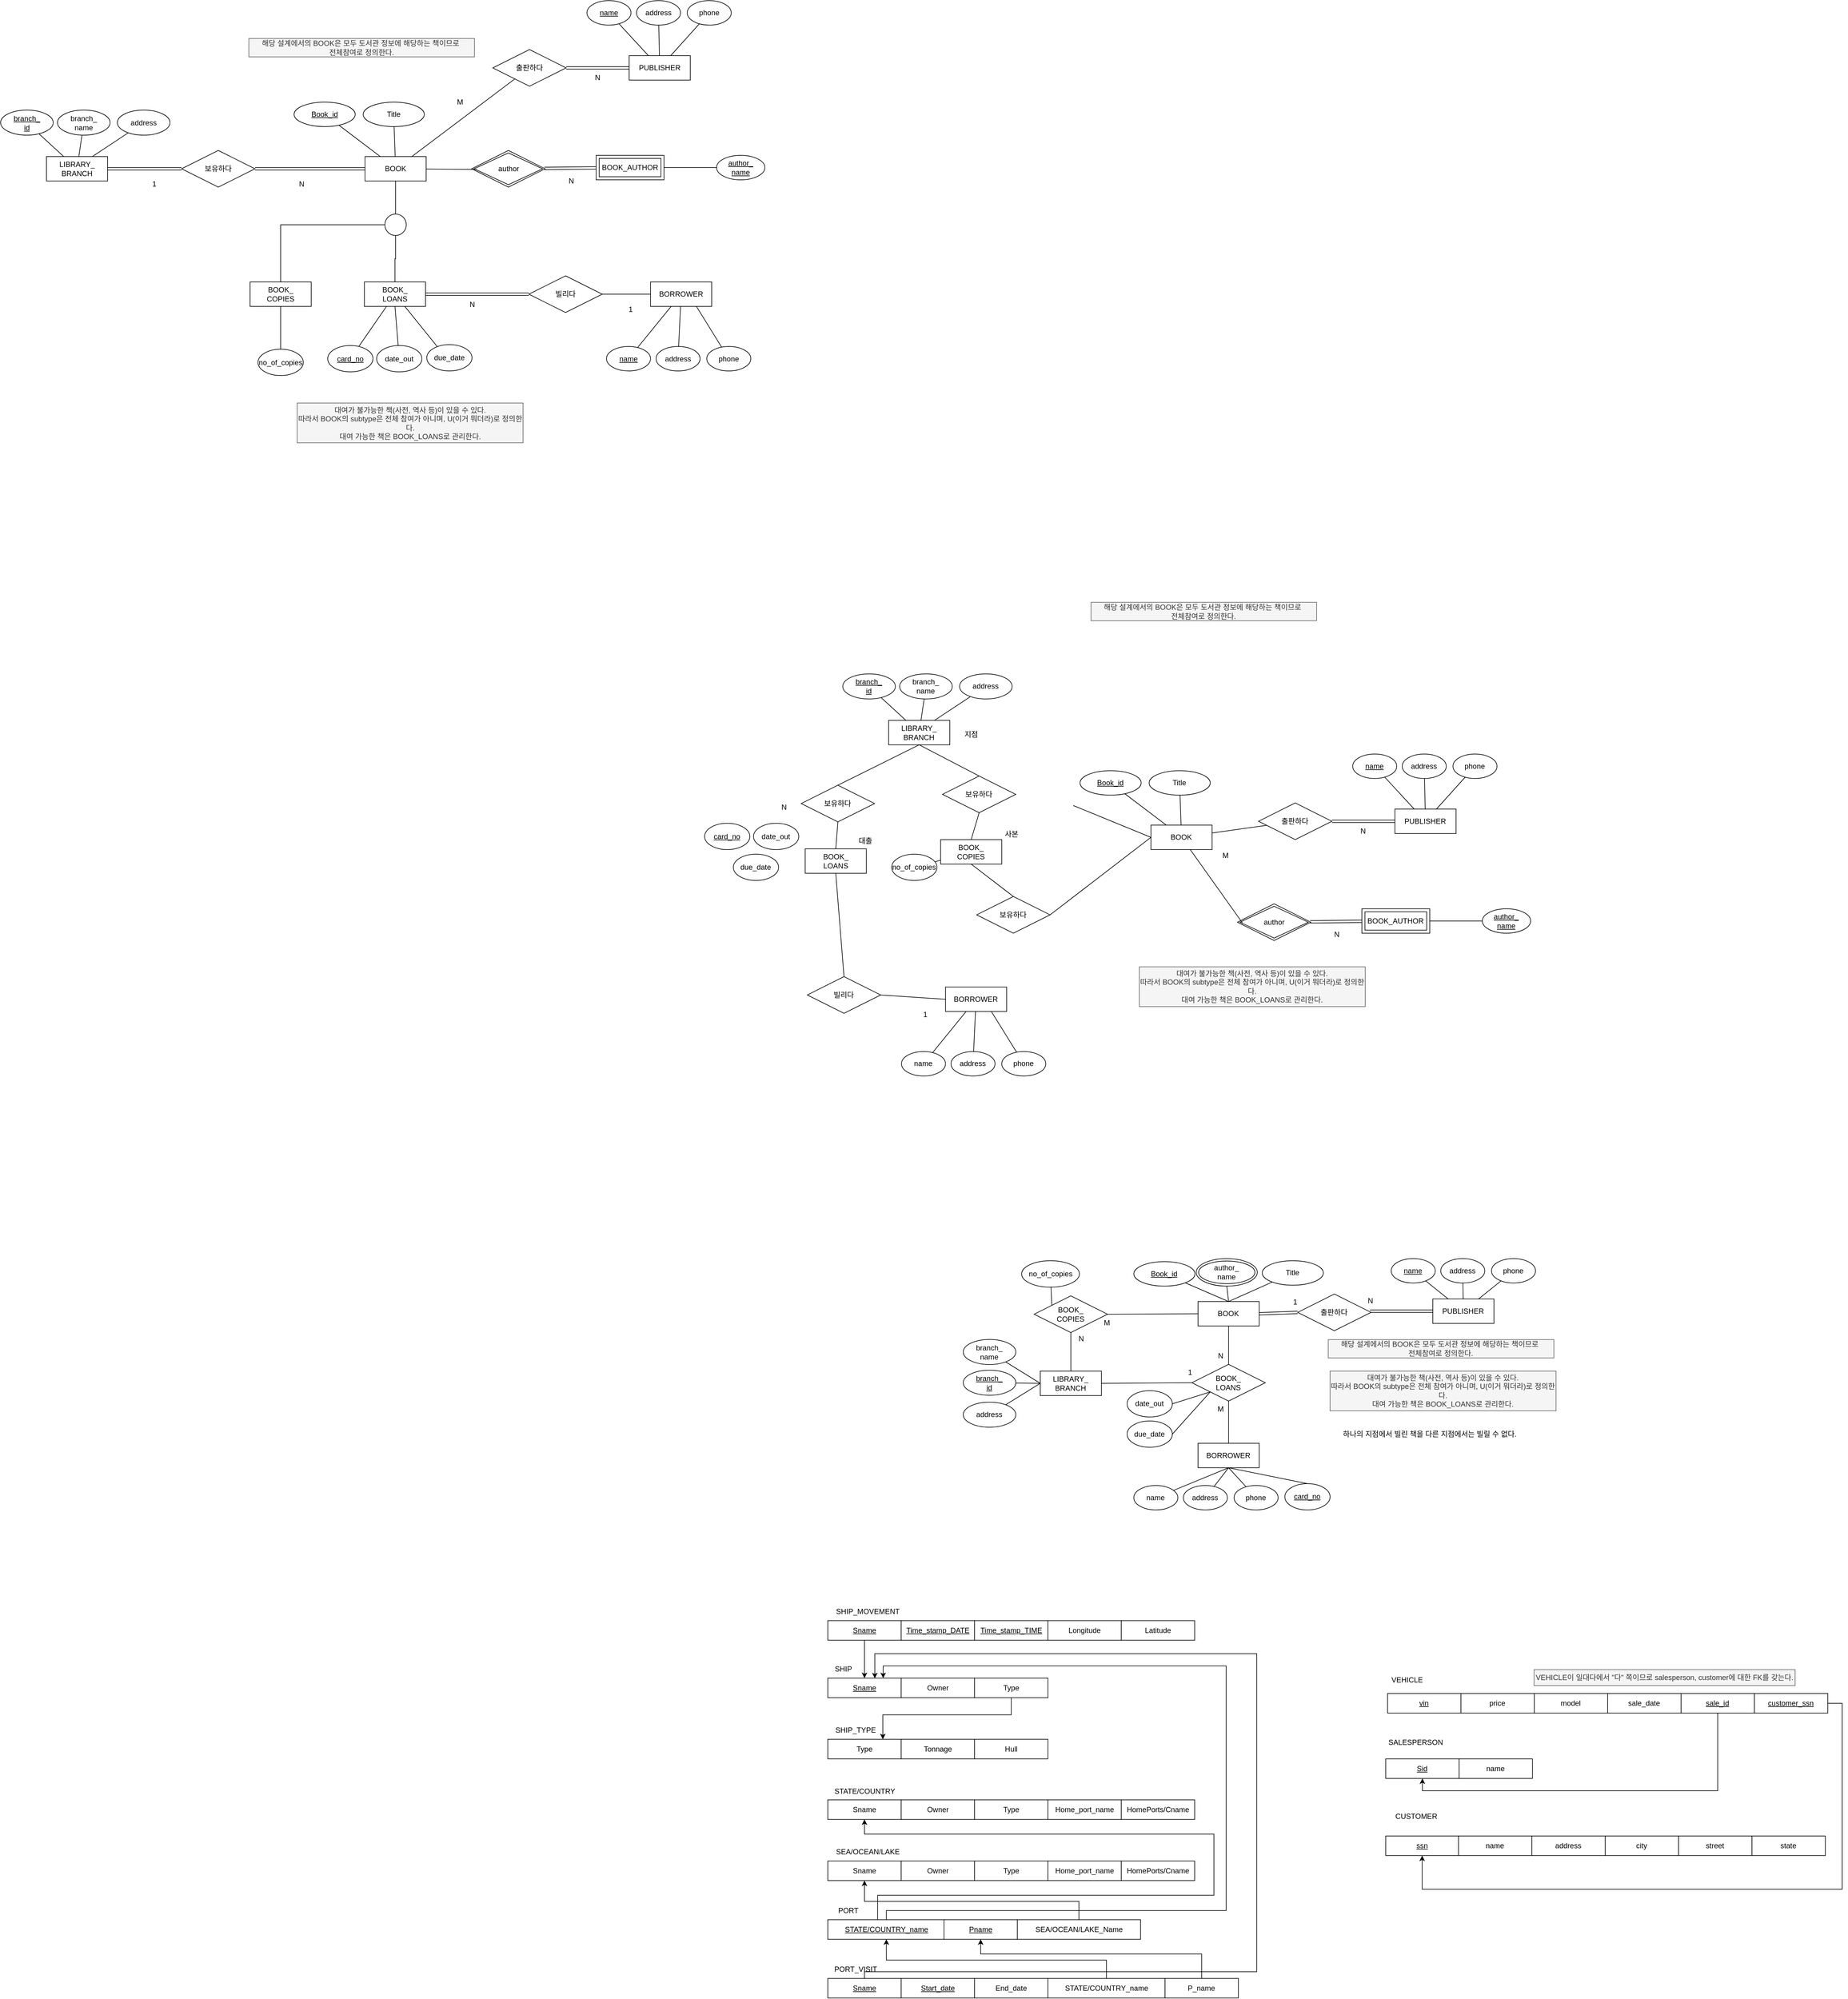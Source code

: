 <mxfile version="24.4.2" type="github">
  <diagram name="페이지-1" id="fh1qdikulwQxw29R_lR1">
    <mxGraphModel dx="2118" dy="1174" grid="0" gridSize="10" guides="1" tooltips="1" connect="1" arrows="1" fold="1" page="1" pageScale="1" pageWidth="1600" pageHeight="900" math="0" shadow="0">
      <root>
        <mxCell id="0" />
        <mxCell id="1" parent="0" />
        <mxCell id="qKr7elNxfZ92_BYXAV81-46" style="rounded=0;orthogonalLoop=1;jettySize=auto;html=1;endArrow=none;endFill=0;" edge="1" parent="1" source="qKr7elNxfZ92_BYXAV81-1" target="qKr7elNxfZ92_BYXAV81-44">
          <mxGeometry relative="1" as="geometry" />
        </mxCell>
        <mxCell id="qKr7elNxfZ92_BYXAV81-1" value="BOOK" style="whiteSpace=wrap;html=1;align=center;" vertex="1" parent="1">
          <mxGeometry x="699" y="314" width="100" height="40" as="geometry" />
        </mxCell>
        <mxCell id="qKr7elNxfZ92_BYXAV81-3" value="BOOK_&lt;div&gt;COPIES&lt;/div&gt;" style="whiteSpace=wrap;html=1;align=center;" vertex="1" parent="1">
          <mxGeometry x="511" y="519" width="100" height="40" as="geometry" />
        </mxCell>
        <mxCell id="qKr7elNxfZ92_BYXAV81-50" style="rounded=0;orthogonalLoop=1;jettySize=auto;html=1;entryX=0;entryY=0.5;entryDx=0;entryDy=0;endArrow=none;endFill=0;shape=link;" edge="1" parent="1" source="qKr7elNxfZ92_BYXAV81-5" target="qKr7elNxfZ92_BYXAV81-43">
          <mxGeometry relative="1" as="geometry" />
        </mxCell>
        <mxCell id="qKr7elNxfZ92_BYXAV81-52" value="" style="rounded=0;orthogonalLoop=1;jettySize=auto;html=1;endArrow=none;endFill=0;" edge="1" parent="1" source="qKr7elNxfZ92_BYXAV81-5" target="qKr7elNxfZ92_BYXAV81-41">
          <mxGeometry relative="1" as="geometry" />
        </mxCell>
        <mxCell id="qKr7elNxfZ92_BYXAV81-5" value="BOOK_&lt;div&gt;LOANS&lt;/div&gt;" style="whiteSpace=wrap;html=1;align=center;" vertex="1" parent="1">
          <mxGeometry x="698" y="519" width="100" height="40" as="geometry" />
        </mxCell>
        <mxCell id="qKr7elNxfZ92_BYXAV81-6" value="&lt;u&gt;Book_id&lt;/u&gt;" style="ellipse;whiteSpace=wrap;html=1;align=center;" vertex="1" parent="1">
          <mxGeometry x="583" y="225" width="100" height="40" as="geometry" />
        </mxCell>
        <mxCell id="qKr7elNxfZ92_BYXAV81-12" style="rounded=0;orthogonalLoop=1;jettySize=auto;html=1;endArrow=none;endFill=0;" edge="1" parent="1" source="qKr7elNxfZ92_BYXAV81-7" target="qKr7elNxfZ92_BYXAV81-1">
          <mxGeometry relative="1" as="geometry" />
        </mxCell>
        <mxCell id="qKr7elNxfZ92_BYXAV81-7" value="Title" style="ellipse;whiteSpace=wrap;html=1;align=center;" vertex="1" parent="1">
          <mxGeometry x="696" y="225" width="100" height="40" as="geometry" />
        </mxCell>
        <mxCell id="qKr7elNxfZ92_BYXAV81-10" style="rounded=0;orthogonalLoop=1;jettySize=auto;html=1;endArrow=none;endFill=0;entryX=0.25;entryY=0;entryDx=0;entryDy=0;" edge="1" parent="1" source="qKr7elNxfZ92_BYXAV81-6" target="qKr7elNxfZ92_BYXAV81-1">
          <mxGeometry relative="1" as="geometry">
            <mxPoint x="1183" y="-25" as="targetPoint" />
          </mxGeometry>
        </mxCell>
        <mxCell id="qKr7elNxfZ92_BYXAV81-24" value="" style="rounded=0;orthogonalLoop=1;jettySize=auto;html=1;endArrow=none;endFill=0;shape=link;" edge="1" parent="1" source="qKr7elNxfZ92_BYXAV81-15" target="qKr7elNxfZ92_BYXAV81-23">
          <mxGeometry relative="1" as="geometry" />
        </mxCell>
        <mxCell id="qKr7elNxfZ92_BYXAV81-15" value="LIBRARY_&lt;div&gt;BRANCH&lt;/div&gt;" style="whiteSpace=wrap;html=1;align=center;" vertex="1" parent="1">
          <mxGeometry x="178" y="314" width="100" height="40" as="geometry" />
        </mxCell>
        <mxCell id="qKr7elNxfZ92_BYXAV81-20" value="" style="rounded=0;orthogonalLoop=1;jettySize=auto;html=1;endArrow=none;endFill=0;" edge="1" parent="1" source="qKr7elNxfZ92_BYXAV81-16" target="qKr7elNxfZ92_BYXAV81-15">
          <mxGeometry relative="1" as="geometry" />
        </mxCell>
        <mxCell id="qKr7elNxfZ92_BYXAV81-16" value="&lt;u&gt;branch_&lt;/u&gt;&lt;div&gt;&lt;u&gt;id&lt;/u&gt;&lt;/div&gt;" style="ellipse;whiteSpace=wrap;html=1;align=center;" vertex="1" parent="1">
          <mxGeometry x="103" y="238" width="86" height="41" as="geometry" />
        </mxCell>
        <mxCell id="qKr7elNxfZ92_BYXAV81-21" value="" style="rounded=0;orthogonalLoop=1;jettySize=auto;html=1;endArrow=none;endFill=0;" edge="1" parent="1" source="qKr7elNxfZ92_BYXAV81-18" target="qKr7elNxfZ92_BYXAV81-15">
          <mxGeometry relative="1" as="geometry" />
        </mxCell>
        <mxCell id="qKr7elNxfZ92_BYXAV81-18" value="branch_&lt;div&gt;name&lt;/div&gt;" style="ellipse;whiteSpace=wrap;html=1;align=center;" vertex="1" parent="1">
          <mxGeometry x="196" y="238" width="86" height="41" as="geometry" />
        </mxCell>
        <mxCell id="qKr7elNxfZ92_BYXAV81-22" style="rounded=0;orthogonalLoop=1;jettySize=auto;html=1;entryX=0.75;entryY=0;entryDx=0;entryDy=0;endArrow=none;endFill=0;" edge="1" parent="1" source="qKr7elNxfZ92_BYXAV81-19" target="qKr7elNxfZ92_BYXAV81-15">
          <mxGeometry relative="1" as="geometry" />
        </mxCell>
        <mxCell id="qKr7elNxfZ92_BYXAV81-19" value="address" style="ellipse;whiteSpace=wrap;html=1;align=center;" vertex="1" parent="1">
          <mxGeometry x="294" y="238" width="86" height="41" as="geometry" />
        </mxCell>
        <mxCell id="qKr7elNxfZ92_BYXAV81-40" style="rounded=0;orthogonalLoop=1;jettySize=auto;html=1;endArrow=none;endFill=0;shape=link;" edge="1" parent="1" source="qKr7elNxfZ92_BYXAV81-23" target="qKr7elNxfZ92_BYXAV81-1">
          <mxGeometry relative="1" as="geometry" />
        </mxCell>
        <mxCell id="qKr7elNxfZ92_BYXAV81-23" value="보유하다" style="shape=rhombus;perimeter=rhombusPerimeter;whiteSpace=wrap;html=1;align=center;" vertex="1" parent="1">
          <mxGeometry x="399" y="304" width="120" height="60" as="geometry" />
        </mxCell>
        <mxCell id="qKr7elNxfZ92_BYXAV81-29" value="" style="rounded=0;orthogonalLoop=1;jettySize=auto;html=1;endArrow=none;endFill=0;shape=link;" edge="1" parent="1" source="qKr7elNxfZ92_BYXAV81-27" target="qKr7elNxfZ92_BYXAV81-28">
          <mxGeometry relative="1" as="geometry" />
        </mxCell>
        <mxCell id="qKr7elNxfZ92_BYXAV81-27" value="PUBLISHER" style="whiteSpace=wrap;html=1;align=center;" vertex="1" parent="1">
          <mxGeometry x="1131" y="149" width="100" height="40" as="geometry" />
        </mxCell>
        <mxCell id="qKr7elNxfZ92_BYXAV81-30" value="" style="rounded=0;orthogonalLoop=1;jettySize=auto;html=1;endArrow=none;endFill=0;" edge="1" parent="1" source="qKr7elNxfZ92_BYXAV81-28" target="qKr7elNxfZ92_BYXAV81-1">
          <mxGeometry relative="1" as="geometry" />
        </mxCell>
        <mxCell id="qKr7elNxfZ92_BYXAV81-28" value="출판하다" style="shape=rhombus;perimeter=rhombusPerimeter;whiteSpace=wrap;html=1;align=center;" vertex="1" parent="1">
          <mxGeometry x="908" y="139" width="120" height="60" as="geometry" />
        </mxCell>
        <mxCell id="qKr7elNxfZ92_BYXAV81-36" style="rounded=0;orthogonalLoop=1;jettySize=auto;html=1;endArrow=none;endFill=0;" edge="1" parent="1" source="qKr7elNxfZ92_BYXAV81-33" target="qKr7elNxfZ92_BYXAV81-27">
          <mxGeometry relative="1" as="geometry" />
        </mxCell>
        <mxCell id="qKr7elNxfZ92_BYXAV81-33" value="&lt;u&gt;name&lt;/u&gt;" style="ellipse;whiteSpace=wrap;html=1;align=center;" vertex="1" parent="1">
          <mxGeometry x="1062" y="59" width="72" height="40" as="geometry" />
        </mxCell>
        <mxCell id="qKr7elNxfZ92_BYXAV81-37" value="" style="rounded=0;orthogonalLoop=1;jettySize=auto;html=1;endArrow=none;endFill=0;" edge="1" parent="1" source="qKr7elNxfZ92_BYXAV81-34" target="qKr7elNxfZ92_BYXAV81-27">
          <mxGeometry relative="1" as="geometry" />
        </mxCell>
        <mxCell id="qKr7elNxfZ92_BYXAV81-34" value="address" style="ellipse;whiteSpace=wrap;html=1;align=center;" vertex="1" parent="1">
          <mxGeometry x="1143" y="59" width="72" height="40" as="geometry" />
        </mxCell>
        <mxCell id="qKr7elNxfZ92_BYXAV81-38" style="rounded=0;orthogonalLoop=1;jettySize=auto;html=1;endArrow=none;endFill=0;" edge="1" parent="1" source="qKr7elNxfZ92_BYXAV81-35" target="qKr7elNxfZ92_BYXAV81-27">
          <mxGeometry relative="1" as="geometry" />
        </mxCell>
        <mxCell id="qKr7elNxfZ92_BYXAV81-35" value="phone" style="ellipse;whiteSpace=wrap;html=1;align=center;" vertex="1" parent="1">
          <mxGeometry x="1226" y="59" width="72" height="40" as="geometry" />
        </mxCell>
        <mxCell id="qKr7elNxfZ92_BYXAV81-41" value="&lt;u&gt;card_no&lt;/u&gt;" style="ellipse;whiteSpace=wrap;html=1;align=center;" vertex="1" parent="1">
          <mxGeometry x="638" y="623" width="74" height="43" as="geometry" />
        </mxCell>
        <mxCell id="qKr7elNxfZ92_BYXAV81-51" style="edgeStyle=orthogonalEdgeStyle;rounded=0;orthogonalLoop=1;jettySize=auto;html=1;endArrow=none;endFill=0;" edge="1" parent="1" source="qKr7elNxfZ92_BYXAV81-43" target="qKr7elNxfZ92_BYXAV81-49">
          <mxGeometry relative="1" as="geometry" />
        </mxCell>
        <mxCell id="qKr7elNxfZ92_BYXAV81-43" value="빌리다" style="shape=rhombus;perimeter=rhombusPerimeter;whiteSpace=wrap;html=1;align=center;" vertex="1" parent="1">
          <mxGeometry x="967" y="509" width="120" height="60" as="geometry" />
        </mxCell>
        <mxCell id="qKr7elNxfZ92_BYXAV81-47" style="edgeStyle=orthogonalEdgeStyle;rounded=0;orthogonalLoop=1;jettySize=auto;html=1;endArrow=none;endFill=0;" edge="1" parent="1" source="qKr7elNxfZ92_BYXAV81-44" target="qKr7elNxfZ92_BYXAV81-3">
          <mxGeometry relative="1" as="geometry" />
        </mxCell>
        <mxCell id="qKr7elNxfZ92_BYXAV81-48" style="edgeStyle=orthogonalEdgeStyle;rounded=0;orthogonalLoop=1;jettySize=auto;html=1;endArrow=none;endFill=0;" edge="1" parent="1" source="qKr7elNxfZ92_BYXAV81-44" target="qKr7elNxfZ92_BYXAV81-5">
          <mxGeometry relative="1" as="geometry" />
        </mxCell>
        <mxCell id="qKr7elNxfZ92_BYXAV81-44" value="" style="ellipse;whiteSpace=wrap;html=1;aspect=fixed;" vertex="1" parent="1">
          <mxGeometry x="731.5" y="408" width="35" height="35" as="geometry" />
        </mxCell>
        <mxCell id="qKr7elNxfZ92_BYXAV81-49" value="BORROWER" style="whiteSpace=wrap;html=1;align=center;" vertex="1" parent="1">
          <mxGeometry x="1166" y="519" width="100" height="40" as="geometry" />
        </mxCell>
        <mxCell id="qKr7elNxfZ92_BYXAV81-57" style="rounded=0;orthogonalLoop=1;jettySize=auto;html=1;entryX=0.5;entryY=1;entryDx=0;entryDy=0;endArrow=none;endFill=0;" edge="1" parent="1" source="qKr7elNxfZ92_BYXAV81-55" target="qKr7elNxfZ92_BYXAV81-5">
          <mxGeometry relative="1" as="geometry" />
        </mxCell>
        <mxCell id="qKr7elNxfZ92_BYXAV81-55" value="date_out" style="ellipse;whiteSpace=wrap;html=1;align=center;" vertex="1" parent="1">
          <mxGeometry x="718" y="623" width="74" height="43" as="geometry" />
        </mxCell>
        <mxCell id="qKr7elNxfZ92_BYXAV81-58" style="rounded=0;orthogonalLoop=1;jettySize=auto;html=1;endArrow=none;endFill=0;" edge="1" parent="1" target="qKr7elNxfZ92_BYXAV81-5">
          <mxGeometry relative="1" as="geometry">
            <mxPoint x="817.403" y="625.004" as="sourcePoint" />
          </mxGeometry>
        </mxCell>
        <mxCell id="qKr7elNxfZ92_BYXAV81-56" value="due_date" style="ellipse;whiteSpace=wrap;html=1;align=center;" vertex="1" parent="1">
          <mxGeometry x="800" y="621.5" width="74" height="43" as="geometry" />
        </mxCell>
        <mxCell id="qKr7elNxfZ92_BYXAV81-60" style="rounded=0;orthogonalLoop=1;jettySize=auto;html=1;endArrow=none;endFill=0;" edge="1" parent="1" source="qKr7elNxfZ92_BYXAV81-59" target="qKr7elNxfZ92_BYXAV81-3">
          <mxGeometry relative="1" as="geometry" />
        </mxCell>
        <mxCell id="qKr7elNxfZ92_BYXAV81-59" value="no_of_copies" style="ellipse;whiteSpace=wrap;html=1;align=center;" vertex="1" parent="1">
          <mxGeometry x="524" y="629" width="74" height="43" as="geometry" />
        </mxCell>
        <mxCell id="qKr7elNxfZ92_BYXAV81-64" style="rounded=0;orthogonalLoop=1;jettySize=auto;html=1;endArrow=none;endFill=0;" edge="1" parent="1" source="qKr7elNxfZ92_BYXAV81-61" target="qKr7elNxfZ92_BYXAV81-49">
          <mxGeometry relative="1" as="geometry" />
        </mxCell>
        <mxCell id="qKr7elNxfZ92_BYXAV81-61" value="&lt;u&gt;name&lt;/u&gt;" style="ellipse;whiteSpace=wrap;html=1;align=center;" vertex="1" parent="1">
          <mxGeometry x="1094" y="624.5" width="72" height="40" as="geometry" />
        </mxCell>
        <mxCell id="qKr7elNxfZ92_BYXAV81-65" style="rounded=0;orthogonalLoop=1;jettySize=auto;html=1;endArrow=none;endFill=0;" edge="1" parent="1" source="qKr7elNxfZ92_BYXAV81-62" target="qKr7elNxfZ92_BYXAV81-49">
          <mxGeometry relative="1" as="geometry" />
        </mxCell>
        <mxCell id="qKr7elNxfZ92_BYXAV81-62" value="address" style="ellipse;whiteSpace=wrap;html=1;align=center;" vertex="1" parent="1">
          <mxGeometry x="1175" y="624.5" width="72" height="40" as="geometry" />
        </mxCell>
        <mxCell id="qKr7elNxfZ92_BYXAV81-66" style="rounded=0;orthogonalLoop=1;jettySize=auto;html=1;entryX=0.75;entryY=1;entryDx=0;entryDy=0;endArrow=none;endFill=0;" edge="1" parent="1" source="qKr7elNxfZ92_BYXAV81-63" target="qKr7elNxfZ92_BYXAV81-49">
          <mxGeometry relative="1" as="geometry" />
        </mxCell>
        <mxCell id="qKr7elNxfZ92_BYXAV81-63" value="phone" style="ellipse;whiteSpace=wrap;html=1;align=center;" vertex="1" parent="1">
          <mxGeometry x="1258" y="624.5" width="72" height="40" as="geometry" />
        </mxCell>
        <mxCell id="qKr7elNxfZ92_BYXAV81-67" value="해당 설계에서의 BOOK은 모두 도서관 정보에 해당하는 책이므로&amp;nbsp;&lt;div&gt;전체참여로 정의한다.&lt;/div&gt;" style="text;html=1;align=center;verticalAlign=middle;whiteSpace=wrap;rounded=0;fillColor=#f5f5f5;fontColor=#333333;strokeColor=#666666;" vertex="1" parent="1">
          <mxGeometry x="509" y="121" width="369" height="30" as="geometry" />
        </mxCell>
        <mxCell id="qKr7elNxfZ92_BYXAV81-68" value="대여가 불가능한 책(사전, 역사 등)이 있을 수 있다.&lt;div&gt;따라서 BOOK의 subtype은 전체 참여가 아니며,&amp;nbsp;&lt;span style=&quot;background-color: initial;&quot;&gt;U(이거 뭐더라)로 정의한다.&lt;/span&gt;&lt;/div&gt;&lt;div&gt;대여 가능한 책은 BOOK_LOANS로 관리한다.&lt;/div&gt;" style="text;html=1;align=center;verticalAlign=middle;whiteSpace=wrap;rounded=0;fillColor=#f5f5f5;fontColor=#333333;strokeColor=#666666;" vertex="1" parent="1">
          <mxGeometry x="588" y="717" width="369.5" height="65" as="geometry" />
        </mxCell>
        <mxCell id="qKr7elNxfZ92_BYXAV81-69" value="N" style="text;html=1;align=center;verticalAlign=middle;resizable=0;points=[];autosize=1;strokeColor=none;fillColor=none;" vertex="1" parent="1">
          <mxGeometry x="860" y="543" width="27" height="26" as="geometry" />
        </mxCell>
        <mxCell id="qKr7elNxfZ92_BYXAV81-70" value="1" style="text;html=1;align=center;verticalAlign=middle;resizable=0;points=[];autosize=1;strokeColor=none;fillColor=none;" vertex="1" parent="1">
          <mxGeometry x="1120" y="551" width="25" height="26" as="geometry" />
        </mxCell>
        <mxCell id="qKr7elNxfZ92_BYXAV81-71" value="N" style="text;html=1;align=center;verticalAlign=middle;resizable=0;points=[];autosize=1;strokeColor=none;fillColor=none;" vertex="1" parent="1">
          <mxGeometry x="1065" y="172" width="27" height="26" as="geometry" />
        </mxCell>
        <mxCell id="qKr7elNxfZ92_BYXAV81-72" value="M" style="text;html=1;align=center;verticalAlign=middle;resizable=0;points=[];autosize=1;strokeColor=none;fillColor=none;" vertex="1" parent="1">
          <mxGeometry x="840" y="212" width="28" height="26" as="geometry" />
        </mxCell>
        <mxCell id="qKr7elNxfZ92_BYXAV81-73" value="N" style="text;html=1;align=center;verticalAlign=middle;resizable=0;points=[];autosize=1;strokeColor=none;fillColor=none;" vertex="1" parent="1">
          <mxGeometry x="581" y="346" width="27" height="26" as="geometry" />
        </mxCell>
        <mxCell id="qKr7elNxfZ92_BYXAV81-74" value="1" style="text;html=1;align=center;verticalAlign=middle;resizable=0;points=[];autosize=1;strokeColor=none;fillColor=none;" vertex="1" parent="1">
          <mxGeometry x="341" y="346" width="25" height="26" as="geometry" />
        </mxCell>
        <mxCell id="qKr7elNxfZ92_BYXAV81-82" style="rounded=0;orthogonalLoop=1;jettySize=auto;html=1;endArrow=none;endFill=0;" edge="1" parent="1" source="qKr7elNxfZ92_BYXAV81-76" target="qKr7elNxfZ92_BYXAV81-81">
          <mxGeometry relative="1" as="geometry" />
        </mxCell>
        <mxCell id="qKr7elNxfZ92_BYXAV81-76" value="BOOK_AUTHOR" style="shape=ext;margin=3;double=1;whiteSpace=wrap;html=1;align=center;" vertex="1" parent="1">
          <mxGeometry x="1077" y="312" width="111" height="40" as="geometry" />
        </mxCell>
        <mxCell id="qKr7elNxfZ92_BYXAV81-79" style="rounded=0;orthogonalLoop=1;jettySize=auto;html=1;endArrow=none;endFill=0;shape=link;" edge="1" parent="1" source="qKr7elNxfZ92_BYXAV81-77" target="qKr7elNxfZ92_BYXAV81-76">
          <mxGeometry relative="1" as="geometry" />
        </mxCell>
        <mxCell id="qKr7elNxfZ92_BYXAV81-77" value="author" style="shape=rhombus;double=1;perimeter=rhombusPerimeter;whiteSpace=wrap;html=1;align=center;" vertex="1" parent="1">
          <mxGeometry x="873.5" y="304" width="120" height="60" as="geometry" />
        </mxCell>
        <mxCell id="qKr7elNxfZ92_BYXAV81-78" style="rounded=0;orthogonalLoop=1;jettySize=auto;html=1;entryX=0.067;entryY=0.517;entryDx=0;entryDy=0;entryPerimeter=0;endArrow=none;endFill=0;" edge="1" parent="1" source="qKr7elNxfZ92_BYXAV81-1" target="qKr7elNxfZ92_BYXAV81-77">
          <mxGeometry relative="1" as="geometry" />
        </mxCell>
        <mxCell id="qKr7elNxfZ92_BYXAV81-80" value="N" style="text;html=1;align=center;verticalAlign=middle;resizable=0;points=[];autosize=1;strokeColor=none;fillColor=none;" vertex="1" parent="1">
          <mxGeometry x="1022" y="341" width="27" height="26" as="geometry" />
        </mxCell>
        <mxCell id="qKr7elNxfZ92_BYXAV81-81" value="&lt;u&gt;author_&lt;/u&gt;&lt;div&gt;&lt;u&gt;name&lt;/u&gt;&lt;/div&gt;" style="ellipse;whiteSpace=wrap;html=1;align=center;" vertex="1" parent="1">
          <mxGeometry x="1274" y="312" width="79" height="40" as="geometry" />
        </mxCell>
        <mxCell id="qKr7elNxfZ92_BYXAV81-83" value="BOOK" style="whiteSpace=wrap;html=1;align=center;" vertex="1" parent="1">
          <mxGeometry x="1984.429" y="1407.107" width="100" height="40" as="geometry" />
        </mxCell>
        <mxCell id="qKr7elNxfZ92_BYXAV81-84" value="BOOK_&lt;div&gt;COPIES&lt;/div&gt;" style="whiteSpace=wrap;html=1;align=center;" vertex="1" parent="1">
          <mxGeometry x="1640.429" y="1430.857" width="100" height="40" as="geometry" />
        </mxCell>
        <mxCell id="qKr7elNxfZ92_BYXAV81-85" value="BOOK_&lt;div&gt;LOANS&lt;/div&gt;" style="whiteSpace=wrap;html=1;align=center;" vertex="1" parent="1">
          <mxGeometry x="1418.929" y="1445.857" width="100" height="40" as="geometry" />
        </mxCell>
        <mxCell id="qKr7elNxfZ92_BYXAV81-86" value="&lt;u&gt;Book_id&lt;/u&gt;" style="ellipse;whiteSpace=wrap;html=1;align=center;" vertex="1" parent="1">
          <mxGeometry x="1868.429" y="1318.107" width="100" height="40" as="geometry" />
        </mxCell>
        <mxCell id="qKr7elNxfZ92_BYXAV81-87" style="rounded=0;orthogonalLoop=1;jettySize=auto;html=1;endArrow=none;endFill=0;" edge="1" parent="1" source="qKr7elNxfZ92_BYXAV81-88" target="qKr7elNxfZ92_BYXAV81-83">
          <mxGeometry relative="1" as="geometry" />
        </mxCell>
        <mxCell id="qKr7elNxfZ92_BYXAV81-88" value="Title" style="ellipse;whiteSpace=wrap;html=1;align=center;" vertex="1" parent="1">
          <mxGeometry x="1981.429" y="1318.107" width="100" height="40" as="geometry" />
        </mxCell>
        <mxCell id="qKr7elNxfZ92_BYXAV81-89" style="rounded=0;orthogonalLoop=1;jettySize=auto;html=1;endArrow=none;endFill=0;entryX=0.25;entryY=0;entryDx=0;entryDy=0;" edge="1" parent="1" source="qKr7elNxfZ92_BYXAV81-86" target="qKr7elNxfZ92_BYXAV81-83">
          <mxGeometry relative="1" as="geometry">
            <mxPoint x="2468.429" y="1068.107" as="targetPoint" />
          </mxGeometry>
        </mxCell>
        <mxCell id="qKr7elNxfZ92_BYXAV81-90" value="LIBRARY_&lt;div&gt;BRANCH&lt;/div&gt;" style="whiteSpace=wrap;html=1;align=center;" vertex="1" parent="1">
          <mxGeometry x="1555.429" y="1235.857" width="100" height="40" as="geometry" />
        </mxCell>
        <mxCell id="qKr7elNxfZ92_BYXAV81-91" value="" style="rounded=0;orthogonalLoop=1;jettySize=auto;html=1;endArrow=none;endFill=0;" edge="1" parent="1" source="qKr7elNxfZ92_BYXAV81-92" target="qKr7elNxfZ92_BYXAV81-90">
          <mxGeometry relative="1" as="geometry" />
        </mxCell>
        <mxCell id="qKr7elNxfZ92_BYXAV81-92" value="&lt;u&gt;branch_&lt;/u&gt;&lt;div&gt;&lt;u&gt;id&lt;/u&gt;&lt;/div&gt;" style="ellipse;whiteSpace=wrap;html=1;align=center;" vertex="1" parent="1">
          <mxGeometry x="1480.429" y="1159.857" width="86" height="41" as="geometry" />
        </mxCell>
        <mxCell id="qKr7elNxfZ92_BYXAV81-93" value="" style="rounded=0;orthogonalLoop=1;jettySize=auto;html=1;endArrow=none;endFill=0;" edge="1" parent="1" source="qKr7elNxfZ92_BYXAV81-94" target="qKr7elNxfZ92_BYXAV81-90">
          <mxGeometry relative="1" as="geometry" />
        </mxCell>
        <mxCell id="qKr7elNxfZ92_BYXAV81-94" value="branch_&lt;div&gt;name&lt;/div&gt;" style="ellipse;whiteSpace=wrap;html=1;align=center;" vertex="1" parent="1">
          <mxGeometry x="1573.429" y="1159.857" width="86" height="41" as="geometry" />
        </mxCell>
        <mxCell id="qKr7elNxfZ92_BYXAV81-95" style="rounded=0;orthogonalLoop=1;jettySize=auto;html=1;entryX=0.75;entryY=0;entryDx=0;entryDy=0;endArrow=none;endFill=0;" edge="1" parent="1" source="qKr7elNxfZ92_BYXAV81-96" target="qKr7elNxfZ92_BYXAV81-90">
          <mxGeometry relative="1" as="geometry" />
        </mxCell>
        <mxCell id="qKr7elNxfZ92_BYXAV81-96" value="address" style="ellipse;whiteSpace=wrap;html=1;align=center;" vertex="1" parent="1">
          <mxGeometry x="1671.429" y="1159.857" width="86" height="41" as="geometry" />
        </mxCell>
        <mxCell id="qKr7elNxfZ92_BYXAV81-97" value="보유하다" style="shape=rhombus;perimeter=rhombusPerimeter;whiteSpace=wrap;html=1;align=center;" vertex="1" parent="1">
          <mxGeometry x="1643.429" y="1326.857" width="120" height="60" as="geometry" />
        </mxCell>
        <mxCell id="qKr7elNxfZ92_BYXAV81-98" value="" style="rounded=0;orthogonalLoop=1;jettySize=auto;html=1;endArrow=none;endFill=0;shape=link;" edge="1" parent="1" source="qKr7elNxfZ92_BYXAV81-99" target="qKr7elNxfZ92_BYXAV81-101">
          <mxGeometry relative="1" as="geometry" />
        </mxCell>
        <mxCell id="qKr7elNxfZ92_BYXAV81-99" value="PUBLISHER" style="whiteSpace=wrap;html=1;align=center;" vertex="1" parent="1">
          <mxGeometry x="2383.429" y="1380.857" width="100" height="40" as="geometry" />
        </mxCell>
        <mxCell id="qKr7elNxfZ92_BYXAV81-100" value="" style="rounded=0;orthogonalLoop=1;jettySize=auto;html=1;endArrow=none;endFill=0;" edge="1" parent="1" source="qKr7elNxfZ92_BYXAV81-101" target="qKr7elNxfZ92_BYXAV81-83">
          <mxGeometry relative="1" as="geometry" />
        </mxCell>
        <mxCell id="qKr7elNxfZ92_BYXAV81-101" value="출판하다" style="shape=rhombus;perimeter=rhombusPerimeter;whiteSpace=wrap;html=1;align=center;" vertex="1" parent="1">
          <mxGeometry x="2160.429" y="1370.857" width="120" height="60" as="geometry" />
        </mxCell>
        <mxCell id="qKr7elNxfZ92_BYXAV81-102" style="rounded=0;orthogonalLoop=1;jettySize=auto;html=1;endArrow=none;endFill=0;" edge="1" parent="1" source="qKr7elNxfZ92_BYXAV81-103" target="qKr7elNxfZ92_BYXAV81-99">
          <mxGeometry relative="1" as="geometry" />
        </mxCell>
        <mxCell id="qKr7elNxfZ92_BYXAV81-103" value="&lt;u&gt;name&lt;/u&gt;" style="ellipse;whiteSpace=wrap;html=1;align=center;" vertex="1" parent="1">
          <mxGeometry x="2314.429" y="1290.857" width="72" height="40" as="geometry" />
        </mxCell>
        <mxCell id="qKr7elNxfZ92_BYXAV81-104" value="" style="rounded=0;orthogonalLoop=1;jettySize=auto;html=1;endArrow=none;endFill=0;" edge="1" parent="1" source="qKr7elNxfZ92_BYXAV81-105" target="qKr7elNxfZ92_BYXAV81-99">
          <mxGeometry relative="1" as="geometry" />
        </mxCell>
        <mxCell id="qKr7elNxfZ92_BYXAV81-105" value="address" style="ellipse;whiteSpace=wrap;html=1;align=center;" vertex="1" parent="1">
          <mxGeometry x="2395.429" y="1290.857" width="72" height="40" as="geometry" />
        </mxCell>
        <mxCell id="qKr7elNxfZ92_BYXAV81-106" style="rounded=0;orthogonalLoop=1;jettySize=auto;html=1;endArrow=none;endFill=0;" edge="1" parent="1" source="qKr7elNxfZ92_BYXAV81-107" target="qKr7elNxfZ92_BYXAV81-99">
          <mxGeometry relative="1" as="geometry" />
        </mxCell>
        <mxCell id="qKr7elNxfZ92_BYXAV81-107" value="phone" style="ellipse;whiteSpace=wrap;html=1;align=center;" vertex="1" parent="1">
          <mxGeometry x="2478.429" y="1290.857" width="72" height="40" as="geometry" />
        </mxCell>
        <mxCell id="qKr7elNxfZ92_BYXAV81-108" value="&lt;u&gt;card_no&lt;/u&gt;" style="ellipse;whiteSpace=wrap;html=1;align=center;" vertex="1" parent="1">
          <mxGeometry x="1254.429" y="1404.107" width="74" height="43" as="geometry" />
        </mxCell>
        <mxCell id="qKr7elNxfZ92_BYXAV81-109" value="빌리다" style="shape=rhombus;perimeter=rhombusPerimeter;whiteSpace=wrap;html=1;align=center;" vertex="1" parent="1">
          <mxGeometry x="1422.429" y="1654.857" width="120" height="60" as="geometry" />
        </mxCell>
        <mxCell id="qKr7elNxfZ92_BYXAV81-110" value="BORROWER" style="whiteSpace=wrap;html=1;align=center;" vertex="1" parent="1">
          <mxGeometry x="1648.429" y="1671.857" width="100" height="40" as="geometry" />
        </mxCell>
        <mxCell id="qKr7elNxfZ92_BYXAV81-111" value="date_out" style="ellipse;whiteSpace=wrap;html=1;align=center;" vertex="1" parent="1">
          <mxGeometry x="1334.429" y="1404.107" width="74" height="43" as="geometry" />
        </mxCell>
        <mxCell id="qKr7elNxfZ92_BYXAV81-112" value="due_date" style="ellipse;whiteSpace=wrap;html=1;align=center;" vertex="1" parent="1">
          <mxGeometry x="1301.429" y="1454.607" width="74" height="43" as="geometry" />
        </mxCell>
        <mxCell id="qKr7elNxfZ92_BYXAV81-113" style="rounded=0;orthogonalLoop=1;jettySize=auto;html=1;endArrow=none;endFill=0;" edge="1" parent="1" source="qKr7elNxfZ92_BYXAV81-114" target="qKr7elNxfZ92_BYXAV81-84">
          <mxGeometry relative="1" as="geometry" />
        </mxCell>
        <mxCell id="qKr7elNxfZ92_BYXAV81-114" value="no_of_copies" style="ellipse;whiteSpace=wrap;html=1;align=center;" vertex="1" parent="1">
          <mxGeometry x="1560.429" y="1454.607" width="74" height="43" as="geometry" />
        </mxCell>
        <mxCell id="qKr7elNxfZ92_BYXAV81-115" style="rounded=0;orthogonalLoop=1;jettySize=auto;html=1;endArrow=none;endFill=0;" edge="1" parent="1" source="qKr7elNxfZ92_BYXAV81-116" target="qKr7elNxfZ92_BYXAV81-110">
          <mxGeometry relative="1" as="geometry" />
        </mxCell>
        <mxCell id="qKr7elNxfZ92_BYXAV81-116" value="name" style="ellipse;whiteSpace=wrap;html=1;align=center;" vertex="1" parent="1">
          <mxGeometry x="1576.429" y="1777.357" width="72" height="40" as="geometry" />
        </mxCell>
        <mxCell id="qKr7elNxfZ92_BYXAV81-117" style="rounded=0;orthogonalLoop=1;jettySize=auto;html=1;endArrow=none;endFill=0;" edge="1" parent="1" source="qKr7elNxfZ92_BYXAV81-118" target="qKr7elNxfZ92_BYXAV81-110">
          <mxGeometry relative="1" as="geometry" />
        </mxCell>
        <mxCell id="qKr7elNxfZ92_BYXAV81-118" value="address" style="ellipse;whiteSpace=wrap;html=1;align=center;" vertex="1" parent="1">
          <mxGeometry x="1657.429" y="1777.357" width="72" height="40" as="geometry" />
        </mxCell>
        <mxCell id="qKr7elNxfZ92_BYXAV81-119" style="rounded=0;orthogonalLoop=1;jettySize=auto;html=1;entryX=0.75;entryY=1;entryDx=0;entryDy=0;endArrow=none;endFill=0;" edge="1" parent="1" source="qKr7elNxfZ92_BYXAV81-120" target="qKr7elNxfZ92_BYXAV81-110">
          <mxGeometry relative="1" as="geometry" />
        </mxCell>
        <mxCell id="qKr7elNxfZ92_BYXAV81-120" value="phone" style="ellipse;whiteSpace=wrap;html=1;align=center;" vertex="1" parent="1">
          <mxGeometry x="1740.429" y="1777.357" width="72" height="40" as="geometry" />
        </mxCell>
        <mxCell id="qKr7elNxfZ92_BYXAV81-121" value="해당 설계에서의 BOOK은 모두 도서관 정보에 해당하는 책이므로&amp;nbsp;&lt;div&gt;전체참여로 정의한다.&lt;/div&gt;" style="text;html=1;align=center;verticalAlign=middle;whiteSpace=wrap;rounded=0;fillColor=#f5f5f5;fontColor=#333333;strokeColor=#666666;" vertex="1" parent="1">
          <mxGeometry x="1886.429" y="1042.857" width="369" height="30" as="geometry" />
        </mxCell>
        <mxCell id="qKr7elNxfZ92_BYXAV81-122" value="대여가 불가능한 책(사전, 역사 등)이 있을 수 있다.&lt;div&gt;따라서 BOOK의 subtype은 전체 참여가 아니며,&amp;nbsp;&lt;span style=&quot;background-color: initial;&quot;&gt;U(이거 뭐더라)로 정의한다.&lt;/span&gt;&lt;/div&gt;&lt;div&gt;대여 가능한 책은 BOOK_LOANS로 관리한다.&lt;/div&gt;" style="text;html=1;align=center;verticalAlign=middle;whiteSpace=wrap;rounded=0;fillColor=#f5f5f5;fontColor=#333333;strokeColor=#666666;" vertex="1" parent="1">
          <mxGeometry x="1965.429" y="1638.857" width="369.5" height="65" as="geometry" />
        </mxCell>
        <mxCell id="qKr7elNxfZ92_BYXAV81-123" value="N" style="text;html=1;align=center;verticalAlign=middle;resizable=0;points=[];autosize=1;strokeColor=none;fillColor=none;" vertex="1" parent="1">
          <mxGeometry x="1370.429" y="1364.857" width="27" height="26" as="geometry" />
        </mxCell>
        <mxCell id="qKr7elNxfZ92_BYXAV81-124" value="1" style="text;html=1;align=center;verticalAlign=middle;resizable=0;points=[];autosize=1;strokeColor=none;fillColor=none;" vertex="1" parent="1">
          <mxGeometry x="1602.429" y="1703.857" width="25" height="26" as="geometry" />
        </mxCell>
        <mxCell id="qKr7elNxfZ92_BYXAV81-125" value="N" style="text;html=1;align=center;verticalAlign=middle;resizable=0;points=[];autosize=1;strokeColor=none;fillColor=none;" vertex="1" parent="1">
          <mxGeometry x="2317.429" y="1403.857" width="27" height="26" as="geometry" />
        </mxCell>
        <mxCell id="qKr7elNxfZ92_BYXAV81-126" value="M" style="text;html=1;align=center;verticalAlign=middle;resizable=0;points=[];autosize=1;strokeColor=none;fillColor=none;" vertex="1" parent="1">
          <mxGeometry x="2092.429" y="1443.857" width="28" height="26" as="geometry" />
        </mxCell>
        <mxCell id="qKr7elNxfZ92_BYXAV81-127" style="rounded=0;orthogonalLoop=1;jettySize=auto;html=1;endArrow=none;endFill=0;" edge="1" parent="1" source="qKr7elNxfZ92_BYXAV81-128" target="qKr7elNxfZ92_BYXAV81-133">
          <mxGeometry relative="1" as="geometry" />
        </mxCell>
        <mxCell id="qKr7elNxfZ92_BYXAV81-128" value="BOOK_AUTHOR" style="shape=ext;margin=3;double=1;whiteSpace=wrap;html=1;align=center;" vertex="1" parent="1">
          <mxGeometry x="2329.429" y="1543.857" width="111" height="40" as="geometry" />
        </mxCell>
        <mxCell id="qKr7elNxfZ92_BYXAV81-129" style="rounded=0;orthogonalLoop=1;jettySize=auto;html=1;endArrow=none;endFill=0;shape=link;" edge="1" parent="1" source="qKr7elNxfZ92_BYXAV81-130" target="qKr7elNxfZ92_BYXAV81-128">
          <mxGeometry relative="1" as="geometry" />
        </mxCell>
        <mxCell id="qKr7elNxfZ92_BYXAV81-130" value="author" style="shape=rhombus;double=1;perimeter=rhombusPerimeter;whiteSpace=wrap;html=1;align=center;" vertex="1" parent="1">
          <mxGeometry x="2125.929" y="1535.857" width="120" height="60" as="geometry" />
        </mxCell>
        <mxCell id="qKr7elNxfZ92_BYXAV81-131" style="rounded=0;orthogonalLoop=1;jettySize=auto;html=1;entryX=0.067;entryY=0.517;entryDx=0;entryDy=0;entryPerimeter=0;endArrow=none;endFill=0;" edge="1" parent="1" source="qKr7elNxfZ92_BYXAV81-83" target="qKr7elNxfZ92_BYXAV81-130">
          <mxGeometry relative="1" as="geometry" />
        </mxCell>
        <mxCell id="qKr7elNxfZ92_BYXAV81-132" value="N" style="text;html=1;align=center;verticalAlign=middle;resizable=0;points=[];autosize=1;strokeColor=none;fillColor=none;" vertex="1" parent="1">
          <mxGeometry x="2274.429" y="1572.857" width="27" height="26" as="geometry" />
        </mxCell>
        <mxCell id="qKr7elNxfZ92_BYXAV81-133" value="&lt;u&gt;author_&lt;/u&gt;&lt;div&gt;&lt;u&gt;name&lt;/u&gt;&lt;/div&gt;" style="ellipse;whiteSpace=wrap;html=1;align=center;" vertex="1" parent="1">
          <mxGeometry x="2526.429" y="1543.857" width="79" height="40" as="geometry" />
        </mxCell>
        <mxCell id="qKr7elNxfZ92_BYXAV81-134" value="보유하다" style="shape=rhombus;perimeter=rhombusPerimeter;whiteSpace=wrap;html=1;align=center;" vertex="1" parent="1">
          <mxGeometry x="1412.429" y="1341.857" width="120" height="60" as="geometry" />
        </mxCell>
        <mxCell id="qKr7elNxfZ92_BYXAV81-135" value="보유하다" style="shape=rhombus;perimeter=rhombusPerimeter;whiteSpace=wrap;html=1;align=center;" vertex="1" parent="1">
          <mxGeometry x="1699.429" y="1523.857" width="120" height="60" as="geometry" />
        </mxCell>
        <mxCell id="qKr7elNxfZ92_BYXAV81-136" value="지점" style="text;html=1;align=center;verticalAlign=middle;resizable=0;points=[];autosize=1;strokeColor=none;fillColor=none;" vertex="1" parent="1">
          <mxGeometry x="1670.929" y="1245.857" width="39" height="26" as="geometry" />
        </mxCell>
        <mxCell id="qKr7elNxfZ92_BYXAV81-137" value="대출" style="text;html=1;align=center;verticalAlign=middle;resizable=0;points=[];autosize=1;strokeColor=none;fillColor=none;" vertex="1" parent="1">
          <mxGeometry x="1497.429" y="1419.857" width="39" height="26" as="geometry" />
        </mxCell>
        <mxCell id="qKr7elNxfZ92_BYXAV81-138" value="사본" style="text;html=1;align=center;verticalAlign=middle;resizable=0;points=[];autosize=1;strokeColor=none;fillColor=none;" vertex="1" parent="1">
          <mxGeometry x="1736.429" y="1408.857" width="39" height="26" as="geometry" />
        </mxCell>
        <mxCell id="qKr7elNxfZ92_BYXAV81-139" value="" style="endArrow=none;html=1;rounded=0;entryX=0.5;entryY=1;entryDx=0;entryDy=0;exitX=0.5;exitY=0;exitDx=0;exitDy=0;" edge="1" parent="1" source="qKr7elNxfZ92_BYXAV81-134" target="qKr7elNxfZ92_BYXAV81-90">
          <mxGeometry width="50" height="50" relative="1" as="geometry">
            <mxPoint x="1882.429" y="1530.857" as="sourcePoint" />
            <mxPoint x="1932.429" y="1480.857" as="targetPoint" />
          </mxGeometry>
        </mxCell>
        <mxCell id="qKr7elNxfZ92_BYXAV81-140" value="" style="endArrow=none;html=1;rounded=0;entryX=0.5;entryY=1;entryDx=0;entryDy=0;exitX=0.5;exitY=0;exitDx=0;exitDy=0;" edge="1" parent="1" source="qKr7elNxfZ92_BYXAV81-97" target="qKr7elNxfZ92_BYXAV81-90">
          <mxGeometry width="50" height="50" relative="1" as="geometry">
            <mxPoint x="1882.429" y="1530.857" as="sourcePoint" />
            <mxPoint x="1932.429" y="1480.857" as="targetPoint" />
          </mxGeometry>
        </mxCell>
        <mxCell id="qKr7elNxfZ92_BYXAV81-141" value="" style="endArrow=none;html=1;rounded=0;entryX=0.5;entryY=0;entryDx=0;entryDy=0;exitX=0.5;exitY=1;exitDx=0;exitDy=0;" edge="1" parent="1" source="qKr7elNxfZ92_BYXAV81-134" target="qKr7elNxfZ92_BYXAV81-85">
          <mxGeometry width="50" height="50" relative="1" as="geometry">
            <mxPoint x="1545.429" y="1397.857" as="sourcePoint" />
            <mxPoint x="1932.429" y="1480.857" as="targetPoint" />
          </mxGeometry>
        </mxCell>
        <mxCell id="qKr7elNxfZ92_BYXAV81-142" value="" style="endArrow=none;html=1;rounded=0;entryX=0.5;entryY=0;entryDx=0;entryDy=0;exitX=0.5;exitY=1;exitDx=0;exitDy=0;" edge="1" parent="1" source="qKr7elNxfZ92_BYXAV81-97" target="qKr7elNxfZ92_BYXAV81-84">
          <mxGeometry width="50" height="50" relative="1" as="geometry">
            <mxPoint x="1882.429" y="1530.857" as="sourcePoint" />
            <mxPoint x="1932.429" y="1480.857" as="targetPoint" />
          </mxGeometry>
        </mxCell>
        <mxCell id="qKr7elNxfZ92_BYXAV81-143" value="" style="endArrow=none;html=1;rounded=0;entryX=0.5;entryY=1;entryDx=0;entryDy=0;exitX=0.5;exitY=0;exitDx=0;exitDy=0;" edge="1" parent="1" source="qKr7elNxfZ92_BYXAV81-109" target="qKr7elNxfZ92_BYXAV81-85">
          <mxGeometry width="50" height="50" relative="1" as="geometry">
            <mxPoint x="1545.429" y="1397.857" as="sourcePoint" />
            <mxPoint x="1932.429" y="1480.857" as="targetPoint" />
          </mxGeometry>
        </mxCell>
        <mxCell id="qKr7elNxfZ92_BYXAV81-144" value="" style="endArrow=none;html=1;rounded=0;entryX=0.5;entryY=1;entryDx=0;entryDy=0;exitX=0.5;exitY=0;exitDx=0;exitDy=0;" edge="1" parent="1" source="qKr7elNxfZ92_BYXAV81-135" target="qKr7elNxfZ92_BYXAV81-84">
          <mxGeometry width="50" height="50" relative="1" as="geometry">
            <mxPoint x="1545.429" y="1397.857" as="sourcePoint" />
            <mxPoint x="1932.429" y="1480.857" as="targetPoint" />
          </mxGeometry>
        </mxCell>
        <mxCell id="qKr7elNxfZ92_BYXAV81-145" value="" style="endArrow=none;html=1;rounded=0;entryX=0;entryY=0.5;entryDx=0;entryDy=0;exitX=1;exitY=0.5;exitDx=0;exitDy=0;" edge="1" parent="1" source="qKr7elNxfZ92_BYXAV81-109" target="qKr7elNxfZ92_BYXAV81-110">
          <mxGeometry width="50" height="50" relative="1" as="geometry">
            <mxPoint x="1545.429" y="1397.857" as="sourcePoint" />
            <mxPoint x="1932.429" y="1480.857" as="targetPoint" />
          </mxGeometry>
        </mxCell>
        <mxCell id="qKr7elNxfZ92_BYXAV81-146" value="" style="endArrow=none;html=1;rounded=0;entryX=0;entryY=0.5;entryDx=0;entryDy=0;exitX=1;exitY=0.5;exitDx=0;exitDy=0;" edge="1" parent="1" target="qKr7elNxfZ92_BYXAV81-83">
          <mxGeometry width="50" height="50" relative="1" as="geometry">
            <mxPoint x="1857.429" y="1375.107" as="sourcePoint" />
            <mxPoint x="1965.429" y="1342.107" as="targetPoint" />
          </mxGeometry>
        </mxCell>
        <mxCell id="qKr7elNxfZ92_BYXAV81-147" value="" style="endArrow=none;html=1;rounded=0;entryX=0;entryY=0.5;entryDx=0;entryDy=0;exitX=1;exitY=0.5;exitDx=0;exitDy=0;" edge="1" parent="1" source="qKr7elNxfZ92_BYXAV81-135" target="qKr7elNxfZ92_BYXAV81-83">
          <mxGeometry width="50" height="50" relative="1" as="geometry">
            <mxPoint x="1545.429" y="1397.857" as="sourcePoint" />
            <mxPoint x="1932.429" y="1480.857" as="targetPoint" />
          </mxGeometry>
        </mxCell>
        <mxCell id="qKr7elNxfZ92_BYXAV81-148" value="BOOK" style="whiteSpace=wrap;html=1;align=center;" vertex="1" parent="1">
          <mxGeometry x="2061.429" y="2186.107" width="100" height="40" as="geometry" />
        </mxCell>
        <mxCell id="qKr7elNxfZ92_BYXAV81-149" value="&lt;u&gt;Book_id&lt;/u&gt;" style="ellipse;whiteSpace=wrap;html=1;align=center;" vertex="1" parent="1">
          <mxGeometry x="1956.429" y="2120.857" width="100" height="40" as="geometry" />
        </mxCell>
        <mxCell id="qKr7elNxfZ92_BYXAV81-150" style="rounded=0;orthogonalLoop=1;jettySize=auto;html=1;endArrow=none;endFill=0;entryX=0.5;entryY=0;entryDx=0;entryDy=0;" edge="1" parent="1" source="qKr7elNxfZ92_BYXAV81-151" target="qKr7elNxfZ92_BYXAV81-148">
          <mxGeometry relative="1" as="geometry" />
        </mxCell>
        <mxCell id="qKr7elNxfZ92_BYXAV81-151" value="Title" style="ellipse;whiteSpace=wrap;html=1;align=center;" vertex="1" parent="1">
          <mxGeometry x="2166.429" y="2119.357" width="100" height="40" as="geometry" />
        </mxCell>
        <mxCell id="qKr7elNxfZ92_BYXAV81-152" style="rounded=0;orthogonalLoop=1;jettySize=auto;html=1;endArrow=none;endFill=0;entryX=0.5;entryY=0;entryDx=0;entryDy=0;" edge="1" parent="1" source="qKr7elNxfZ92_BYXAV81-149" target="qKr7elNxfZ92_BYXAV81-148">
          <mxGeometry relative="1" as="geometry">
            <mxPoint x="2545.429" y="1847.107" as="targetPoint" />
          </mxGeometry>
        </mxCell>
        <mxCell id="qKr7elNxfZ92_BYXAV81-153" value="LIBRARY_&lt;div&gt;BRANCH&lt;/div&gt;" style="whiteSpace=wrap;html=1;align=center;" vertex="1" parent="1">
          <mxGeometry x="1803.429" y="2299.857" width="100" height="40" as="geometry" />
        </mxCell>
        <mxCell id="qKr7elNxfZ92_BYXAV81-154" value="" style="rounded=0;orthogonalLoop=1;jettySize=auto;html=1;endArrow=none;endFill=0;entryX=0;entryY=0.5;entryDx=0;entryDy=0;" edge="1" parent="1" source="qKr7elNxfZ92_BYXAV81-155" target="qKr7elNxfZ92_BYXAV81-153">
          <mxGeometry relative="1" as="geometry" />
        </mxCell>
        <mxCell id="qKr7elNxfZ92_BYXAV81-155" value="&lt;u&gt;branch_&lt;/u&gt;&lt;div&gt;&lt;u&gt;id&lt;/u&gt;&lt;/div&gt;" style="ellipse;whiteSpace=wrap;html=1;align=center;" vertex="1" parent="1">
          <mxGeometry x="1677.429" y="2298.357" width="86" height="41" as="geometry" />
        </mxCell>
        <mxCell id="qKr7elNxfZ92_BYXAV81-156" value="" style="rounded=0;orthogonalLoop=1;jettySize=auto;html=1;endArrow=none;endFill=0;entryX=0;entryY=0.5;entryDx=0;entryDy=0;" edge="1" parent="1" source="qKr7elNxfZ92_BYXAV81-157" target="qKr7elNxfZ92_BYXAV81-153">
          <mxGeometry relative="1" as="geometry" />
        </mxCell>
        <mxCell id="qKr7elNxfZ92_BYXAV81-157" value="branch_&lt;div&gt;name&lt;/div&gt;" style="ellipse;whiteSpace=wrap;html=1;align=center;" vertex="1" parent="1">
          <mxGeometry x="1677.429" y="2248.107" width="86" height="41" as="geometry" />
        </mxCell>
        <mxCell id="qKr7elNxfZ92_BYXAV81-158" style="rounded=0;orthogonalLoop=1;jettySize=auto;html=1;entryX=0;entryY=0.5;entryDx=0;entryDy=0;endArrow=none;endFill=0;" edge="1" parent="1" source="qKr7elNxfZ92_BYXAV81-159" target="qKr7elNxfZ92_BYXAV81-153">
          <mxGeometry relative="1" as="geometry" />
        </mxCell>
        <mxCell id="qKr7elNxfZ92_BYXAV81-159" value="address" style="ellipse;whiteSpace=wrap;html=1;align=center;" vertex="1" parent="1">
          <mxGeometry x="1677.429" y="2350.607" width="86" height="41" as="geometry" />
        </mxCell>
        <mxCell id="qKr7elNxfZ92_BYXAV81-160" value="" style="rounded=0;orthogonalLoop=1;jettySize=auto;html=1;endArrow=none;endFill=0;shape=link;" edge="1" parent="1" source="qKr7elNxfZ92_BYXAV81-161">
          <mxGeometry relative="1" as="geometry">
            <mxPoint x="2342.429" y="2201.857" as="targetPoint" />
          </mxGeometry>
        </mxCell>
        <mxCell id="qKr7elNxfZ92_BYXAV81-161" value="PUBLISHER" style="whiteSpace=wrap;html=1;align=center;" vertex="1" parent="1">
          <mxGeometry x="2445.429" y="2181.857" width="100" height="40" as="geometry" />
        </mxCell>
        <mxCell id="qKr7elNxfZ92_BYXAV81-162" value="" style="rounded=0;orthogonalLoop=1;jettySize=auto;html=1;endArrow=none;endFill=0;exitX=0;exitY=0.5;exitDx=0;exitDy=0;entryX=1;entryY=0.5;entryDx=0;entryDy=0;shape=link;" edge="1" parent="1" source="qKr7elNxfZ92_BYXAV81-163" target="qKr7elNxfZ92_BYXAV81-148">
          <mxGeometry relative="1" as="geometry" />
        </mxCell>
        <mxCell id="qKr7elNxfZ92_BYXAV81-163" value="출판하다" style="shape=rhombus;perimeter=rhombusPerimeter;whiteSpace=wrap;html=1;align=center;" vertex="1" parent="1">
          <mxGeometry x="2224.429" y="2173.857" width="120" height="60" as="geometry" />
        </mxCell>
        <mxCell id="qKr7elNxfZ92_BYXAV81-164" style="rounded=0;orthogonalLoop=1;jettySize=auto;html=1;endArrow=none;endFill=0;" edge="1" parent="1" source="qKr7elNxfZ92_BYXAV81-165" target="qKr7elNxfZ92_BYXAV81-161">
          <mxGeometry relative="1" as="geometry" />
        </mxCell>
        <mxCell id="qKr7elNxfZ92_BYXAV81-165" value="&lt;u&gt;name&lt;/u&gt;" style="ellipse;whiteSpace=wrap;html=1;align=center;" vertex="1" parent="1">
          <mxGeometry x="2377.429" y="2115.857" width="72" height="40" as="geometry" />
        </mxCell>
        <mxCell id="qKr7elNxfZ92_BYXAV81-166" value="" style="rounded=0;orthogonalLoop=1;jettySize=auto;html=1;endArrow=none;endFill=0;" edge="1" parent="1" source="qKr7elNxfZ92_BYXAV81-167" target="qKr7elNxfZ92_BYXAV81-161">
          <mxGeometry relative="1" as="geometry" />
        </mxCell>
        <mxCell id="qKr7elNxfZ92_BYXAV81-167" value="address" style="ellipse;whiteSpace=wrap;html=1;align=center;" vertex="1" parent="1">
          <mxGeometry x="2458.429" y="2115.857" width="72" height="40" as="geometry" />
        </mxCell>
        <mxCell id="qKr7elNxfZ92_BYXAV81-168" style="rounded=0;orthogonalLoop=1;jettySize=auto;html=1;endArrow=none;endFill=0;" edge="1" parent="1" source="qKr7elNxfZ92_BYXAV81-169" target="qKr7elNxfZ92_BYXAV81-161">
          <mxGeometry relative="1" as="geometry" />
        </mxCell>
        <mxCell id="qKr7elNxfZ92_BYXAV81-169" value="phone" style="ellipse;whiteSpace=wrap;html=1;align=center;" vertex="1" parent="1">
          <mxGeometry x="2541.429" y="2115.857" width="72" height="40" as="geometry" />
        </mxCell>
        <mxCell id="qKr7elNxfZ92_BYXAV81-170" value="&lt;u&gt;card_no&lt;/u&gt;" style="ellipse;whiteSpace=wrap;html=1;align=center;" vertex="1" parent="1">
          <mxGeometry x="2203.429" y="2483.857" width="74" height="43" as="geometry" />
        </mxCell>
        <mxCell id="qKr7elNxfZ92_BYXAV81-171" value="BOOK_&lt;div&gt;LOANS&lt;/div&gt;" style="shape=rhombus;perimeter=rhombusPerimeter;whiteSpace=wrap;html=1;align=center;" vertex="1" parent="1">
          <mxGeometry x="2051.429" y="2288.857" width="120" height="60" as="geometry" />
        </mxCell>
        <mxCell id="qKr7elNxfZ92_BYXAV81-172" value="BORROWER" style="whiteSpace=wrap;html=1;align=center;" vertex="1" parent="1">
          <mxGeometry x="2061.429" y="2417.857" width="100" height="40" as="geometry" />
        </mxCell>
        <mxCell id="qKr7elNxfZ92_BYXAV81-173" value="date_out" style="ellipse;whiteSpace=wrap;html=1;align=center;" vertex="1" parent="1">
          <mxGeometry x="1945.429" y="2331.857" width="74" height="43" as="geometry" />
        </mxCell>
        <mxCell id="qKr7elNxfZ92_BYXAV81-174" value="due_date" style="ellipse;whiteSpace=wrap;html=1;align=center;" vertex="1" parent="1">
          <mxGeometry x="1945.429" y="2381.357" width="74" height="43" as="geometry" />
        </mxCell>
        <mxCell id="qKr7elNxfZ92_BYXAV81-175" style="rounded=0;orthogonalLoop=1;jettySize=auto;html=1;endArrow=none;endFill=0;entryX=0;entryY=1;entryDx=0;entryDy=0;" edge="1" parent="1" source="qKr7elNxfZ92_BYXAV81-176" target="qKr7elNxfZ92_BYXAV81-188">
          <mxGeometry relative="1" as="geometry">
            <mxPoint x="1807.429" y="2293.432" as="targetPoint" />
          </mxGeometry>
        </mxCell>
        <mxCell id="qKr7elNxfZ92_BYXAV81-176" value="no_of_copies" style="ellipse;whiteSpace=wrap;html=1;align=center;" vertex="1" parent="1">
          <mxGeometry x="1772.929" y="2119.357" width="94.5" height="43.29" as="geometry" />
        </mxCell>
        <mxCell id="qKr7elNxfZ92_BYXAV81-177" style="rounded=0;orthogonalLoop=1;jettySize=auto;html=1;endArrow=none;endFill=0;entryX=0.5;entryY=1;entryDx=0;entryDy=0;" edge="1" parent="1" source="qKr7elNxfZ92_BYXAV81-178" target="qKr7elNxfZ92_BYXAV81-172">
          <mxGeometry relative="1" as="geometry" />
        </mxCell>
        <mxCell id="qKr7elNxfZ92_BYXAV81-178" value="name" style="ellipse;whiteSpace=wrap;html=1;align=center;" vertex="1" parent="1">
          <mxGeometry x="1956.429" y="2486.857" width="72" height="40" as="geometry" />
        </mxCell>
        <mxCell id="qKr7elNxfZ92_BYXAV81-179" style="rounded=0;orthogonalLoop=1;jettySize=auto;html=1;endArrow=none;endFill=0;entryX=0.5;entryY=1;entryDx=0;entryDy=0;" edge="1" parent="1" source="qKr7elNxfZ92_BYXAV81-180" target="qKr7elNxfZ92_BYXAV81-172">
          <mxGeometry relative="1" as="geometry" />
        </mxCell>
        <mxCell id="qKr7elNxfZ92_BYXAV81-180" value="address" style="ellipse;whiteSpace=wrap;html=1;align=center;" vertex="1" parent="1">
          <mxGeometry x="2037.429" y="2486.857" width="72" height="40" as="geometry" />
        </mxCell>
        <mxCell id="qKr7elNxfZ92_BYXAV81-181" style="rounded=0;orthogonalLoop=1;jettySize=auto;html=1;entryX=0.5;entryY=1;entryDx=0;entryDy=0;endArrow=none;endFill=0;" edge="1" parent="1" source="qKr7elNxfZ92_BYXAV81-182" target="qKr7elNxfZ92_BYXAV81-172">
          <mxGeometry relative="1" as="geometry" />
        </mxCell>
        <mxCell id="qKr7elNxfZ92_BYXAV81-182" value="phone" style="ellipse;whiteSpace=wrap;html=1;align=center;" vertex="1" parent="1">
          <mxGeometry x="2120.429" y="2486.857" width="72" height="40" as="geometry" />
        </mxCell>
        <mxCell id="qKr7elNxfZ92_BYXAV81-183" value="해당 설계에서의 BOOK은 모두 도서관 정보에 해당하는 책이므로&amp;nbsp;&lt;div&gt;전체참여로 정의한다.&lt;/div&gt;" style="text;html=1;align=center;verticalAlign=middle;whiteSpace=wrap;rounded=0;fillColor=#f5f5f5;fontColor=#333333;strokeColor=#666666;" vertex="1" parent="1">
          <mxGeometry x="2274.429" y="2248.357" width="369" height="30" as="geometry" />
        </mxCell>
        <mxCell id="qKr7elNxfZ92_BYXAV81-184" value="대여가 불가능한 책(사전, 역사 등)이 있을 수 있다.&lt;div&gt;따라서 BOOK의 subtype은 전체 참여가 아니며,&amp;nbsp;&lt;span style=&quot;background-color: initial;&quot;&gt;U(이거 뭐더라)로 정의한다.&lt;/span&gt;&lt;/div&gt;&lt;div&gt;대여 가능한 책은 BOOK_LOANS로 관리한다.&lt;/div&gt;" style="text;html=1;align=center;verticalAlign=middle;whiteSpace=wrap;rounded=0;fillColor=#f5f5f5;fontColor=#333333;strokeColor=#666666;" vertex="1" parent="1">
          <mxGeometry x="2277.429" y="2299.857" width="369.5" height="65" as="geometry" />
        </mxCell>
        <mxCell id="qKr7elNxfZ92_BYXAV81-185" value="N" style="text;html=1;align=center;verticalAlign=middle;resizable=0;points=[];autosize=1;strokeColor=none;fillColor=none;" vertex="1" parent="1">
          <mxGeometry x="1856.929" y="2233.857" width="27" height="26" as="geometry" />
        </mxCell>
        <mxCell id="qKr7elNxfZ92_BYXAV81-186" value="N" style="text;html=1;align=center;verticalAlign=middle;resizable=0;points=[];autosize=1;strokeColor=none;fillColor=none;" vertex="1" parent="1">
          <mxGeometry x="2329.429" y="2171.857" width="27" height="26" as="geometry" />
        </mxCell>
        <mxCell id="qKr7elNxfZ92_BYXAV81-187" value="M" style="text;html=1;align=center;verticalAlign=middle;resizable=0;points=[];autosize=1;strokeColor=none;fillColor=none;" vertex="1" parent="1">
          <mxGeometry x="1897.679" y="2207.857" width="28" height="26" as="geometry" />
        </mxCell>
        <mxCell id="qKr7elNxfZ92_BYXAV81-188" value="BOOK_&lt;div&gt;COPIES&lt;/div&gt;" style="shape=rhombus;perimeter=rhombusPerimeter;whiteSpace=wrap;html=1;align=center;" vertex="1" parent="1">
          <mxGeometry x="1793.429" y="2176.857" width="120" height="60" as="geometry" />
        </mxCell>
        <mxCell id="qKr7elNxfZ92_BYXAV81-189" value="" style="endArrow=none;html=1;rounded=0;entryX=1;entryY=0.5;entryDx=0;entryDy=0;exitX=0;exitY=0.5;exitDx=0;exitDy=0;" edge="1" parent="1" source="qKr7elNxfZ92_BYXAV81-171" target="qKr7elNxfZ92_BYXAV81-153">
          <mxGeometry width="50" height="50" relative="1" as="geometry">
            <mxPoint x="1455.429" y="2335.857" as="sourcePoint" />
            <mxPoint x="1915.429" y="2474.857" as="targetPoint" />
          </mxGeometry>
        </mxCell>
        <mxCell id="qKr7elNxfZ92_BYXAV81-190" value="" style="endArrow=none;html=1;rounded=0;entryX=0.5;entryY=0;entryDx=0;entryDy=0;exitX=0.5;exitY=1;exitDx=0;exitDy=0;" edge="1" parent="1" source="qKr7elNxfZ92_BYXAV81-188" target="qKr7elNxfZ92_BYXAV81-153">
          <mxGeometry width="50" height="50" relative="1" as="geometry">
            <mxPoint x="1686.429" y="2320.857" as="sourcePoint" />
            <mxPoint x="1915.429" y="2474.857" as="targetPoint" />
          </mxGeometry>
        </mxCell>
        <mxCell id="qKr7elNxfZ92_BYXAV81-191" value="" style="endArrow=none;html=1;rounded=0;entryX=0.5;entryY=0;entryDx=0;entryDy=0;exitX=0.5;exitY=1;exitDx=0;exitDy=0;" edge="1" parent="1" source="qKr7elNxfZ92_BYXAV81-171" target="qKr7elNxfZ92_BYXAV81-172">
          <mxGeometry width="50" height="50" relative="1" as="geometry">
            <mxPoint x="1925.429" y="2371.357" as="sourcePoint" />
            <mxPoint x="2280.929" y="2342.357" as="targetPoint" />
          </mxGeometry>
        </mxCell>
        <mxCell id="qKr7elNxfZ92_BYXAV81-192" value="" style="endArrow=none;html=1;rounded=0;entryX=0;entryY=0.5;entryDx=0;entryDy=0;exitX=1;exitY=0.5;exitDx=0;exitDy=0;" edge="1" parent="1" source="qKr7elNxfZ92_BYXAV81-188" target="qKr7elNxfZ92_BYXAV81-148">
          <mxGeometry width="50" height="50" relative="1" as="geometry">
            <mxPoint x="1704.929" y="2205.857" as="sourcePoint" />
            <mxPoint x="2091.929" y="2288.857" as="targetPoint" />
          </mxGeometry>
        </mxCell>
        <mxCell id="qKr7elNxfZ92_BYXAV81-193" value="1" style="text;html=1;align=center;verticalAlign=middle;resizable=0;points=[];autosize=1;strokeColor=none;fillColor=none;" vertex="1" parent="1">
          <mxGeometry x="2033.429" y="2286.857" width="30" height="30" as="geometry" />
        </mxCell>
        <mxCell id="qKr7elNxfZ92_BYXAV81-194" value="N" style="text;html=1;align=center;verticalAlign=middle;resizable=0;points=[];autosize=1;strokeColor=none;fillColor=none;" vertex="1" parent="1">
          <mxGeometry x="2083.429" y="2259.857" width="30" height="30" as="geometry" />
        </mxCell>
        <mxCell id="qKr7elNxfZ92_BYXAV81-195" value="1" style="text;html=1;align=center;verticalAlign=middle;resizable=0;points=[];autosize=1;strokeColor=none;fillColor=none;" vertex="1" parent="1">
          <mxGeometry x="2207.929" y="2173.857" width="25" height="26" as="geometry" />
        </mxCell>
        <mxCell id="qKr7elNxfZ92_BYXAV81-196" style="rounded=0;orthogonalLoop=1;jettySize=auto;html=1;entryX=0.5;entryY=1;entryDx=0;entryDy=0;endArrow=none;endFill=0;exitX=0.5;exitY=0;exitDx=0;exitDy=0;" edge="1" parent="1" source="qKr7elNxfZ92_BYXAV81-170" target="qKr7elNxfZ92_BYXAV81-172">
          <mxGeometry relative="1" as="geometry" />
        </mxCell>
        <mxCell id="qKr7elNxfZ92_BYXAV81-197" style="rounded=0;orthogonalLoop=1;jettySize=auto;html=1;endArrow=none;endFill=0;entryX=0;entryY=1;entryDx=0;entryDy=0;exitX=1;exitY=0.5;exitDx=0;exitDy=0;" edge="1" parent="1" source="qKr7elNxfZ92_BYXAV81-174" target="qKr7elNxfZ92_BYXAV81-171">
          <mxGeometry relative="1" as="geometry" />
        </mxCell>
        <mxCell id="qKr7elNxfZ92_BYXAV81-198" style="rounded=0;orthogonalLoop=1;jettySize=auto;html=1;endArrow=none;endFill=0;entryX=0;entryY=1;entryDx=0;entryDy=0;exitX=1;exitY=0.5;exitDx=0;exitDy=0;" edge="1" parent="1" source="qKr7elNxfZ92_BYXAV81-173" target="qKr7elNxfZ92_BYXAV81-171">
          <mxGeometry relative="1" as="geometry" />
        </mxCell>
        <mxCell id="qKr7elNxfZ92_BYXAV81-199" style="edgeStyle=orthogonalEdgeStyle;rounded=0;orthogonalLoop=1;jettySize=auto;html=1;entryX=0.5;entryY=0;entryDx=0;entryDy=0;" edge="1" parent="1" source="qKr7elNxfZ92_BYXAV81-200" target="qKr7elNxfZ92_BYXAV81-208">
          <mxGeometry relative="1" as="geometry" />
        </mxCell>
        <mxCell id="qKr7elNxfZ92_BYXAV81-200" value="Sname" style="rounded=0;whiteSpace=wrap;html=1;fontStyle=4" vertex="1" parent="1">
          <mxGeometry x="1455.929" y="2707.857" width="120" height="32" as="geometry" />
        </mxCell>
        <mxCell id="qKr7elNxfZ92_BYXAV81-201" value="Time_stamp_DATE" style="rounded=0;whiteSpace=wrap;html=1;fontStyle=4" vertex="1" parent="1">
          <mxGeometry x="1575.929" y="2707.857" width="120" height="32" as="geometry" />
        </mxCell>
        <mxCell id="qKr7elNxfZ92_BYXAV81-202" value="SHIP_MOVEMENT" style="text;html=1;align=center;verticalAlign=middle;resizable=0;points=[];autosize=1;strokeColor=none;fillColor=none;" vertex="1" parent="1">
          <mxGeometry x="1455.929" y="2677.857" width="130" height="30" as="geometry" />
        </mxCell>
        <mxCell id="qKr7elNxfZ92_BYXAV81-203" value="author_&lt;div&gt;name&lt;/div&gt;" style="ellipse;shape=doubleEllipse;whiteSpace=wrap;html=1;" vertex="1" parent="1">
          <mxGeometry x="2058.429" y="2115.857" width="100" height="45" as="geometry" />
        </mxCell>
        <mxCell id="qKr7elNxfZ92_BYXAV81-204" style="rounded=0;orthogonalLoop=1;jettySize=auto;html=1;endArrow=none;endFill=0;entryX=0.5;entryY=0;entryDx=0;entryDy=0;exitX=0.5;exitY=1;exitDx=0;exitDy=0;" edge="1" parent="1" source="qKr7elNxfZ92_BYXAV81-203" target="qKr7elNxfZ92_BYXAV81-148">
          <mxGeometry relative="1" as="geometry" />
        </mxCell>
        <mxCell id="qKr7elNxfZ92_BYXAV81-205" value="Time_stamp_TIME" style="rounded=0;whiteSpace=wrap;html=1;fontStyle=4" vertex="1" parent="1">
          <mxGeometry x="1695.929" y="2707.857" width="120" height="32" as="geometry" />
        </mxCell>
        <mxCell id="qKr7elNxfZ92_BYXAV81-206" value="Longitude" style="rounded=0;whiteSpace=wrap;html=1;" vertex="1" parent="1">
          <mxGeometry x="1815.929" y="2707.857" width="120" height="32" as="geometry" />
        </mxCell>
        <mxCell id="qKr7elNxfZ92_BYXAV81-207" value="Latitude" style="rounded=0;whiteSpace=wrap;html=1;" vertex="1" parent="1">
          <mxGeometry x="1935.929" y="2707.857" width="120" height="32" as="geometry" />
        </mxCell>
        <mxCell id="qKr7elNxfZ92_BYXAV81-208" value="&lt;u&gt;Sname&lt;/u&gt;" style="rounded=0;whiteSpace=wrap;html=1;" vertex="1" parent="1">
          <mxGeometry x="1455.929" y="2801.857" width="120" height="32" as="geometry" />
        </mxCell>
        <mxCell id="qKr7elNxfZ92_BYXAV81-209" value="Owner" style="rounded=0;whiteSpace=wrap;html=1;" vertex="1" parent="1">
          <mxGeometry x="1575.929" y="2801.857" width="120" height="32" as="geometry" />
        </mxCell>
        <mxCell id="qKr7elNxfZ92_BYXAV81-210" value="SHIP" style="text;html=1;align=center;verticalAlign=middle;resizable=0;points=[];autosize=1;strokeColor=none;fillColor=none;" vertex="1" parent="1">
          <mxGeometry x="1455.929" y="2771.857" width="50" height="30" as="geometry" />
        </mxCell>
        <mxCell id="qKr7elNxfZ92_BYXAV81-211" style="edgeStyle=orthogonalEdgeStyle;rounded=0;orthogonalLoop=1;jettySize=auto;html=1;entryX=0.75;entryY=0;entryDx=0;entryDy=0;" edge="1" parent="1" source="qKr7elNxfZ92_BYXAV81-212" target="qKr7elNxfZ92_BYXAV81-213">
          <mxGeometry relative="1" as="geometry">
            <Array as="points">
              <mxPoint x="1756.429" y="2861.857" />
              <mxPoint x="1546.429" y="2861.857" />
            </Array>
          </mxGeometry>
        </mxCell>
        <mxCell id="qKr7elNxfZ92_BYXAV81-212" value="Type" style="rounded=0;whiteSpace=wrap;html=1;" vertex="1" parent="1">
          <mxGeometry x="1695.929" y="2801.857" width="120" height="32" as="geometry" />
        </mxCell>
        <mxCell id="qKr7elNxfZ92_BYXAV81-213" value="Type" style="rounded=0;whiteSpace=wrap;html=1;" vertex="1" parent="1">
          <mxGeometry x="1455.929" y="2901.857" width="120" height="32" as="geometry" />
        </mxCell>
        <mxCell id="qKr7elNxfZ92_BYXAV81-214" value="Tonnage" style="rounded=0;whiteSpace=wrap;html=1;" vertex="1" parent="1">
          <mxGeometry x="1575.929" y="2901.857" width="120" height="32" as="geometry" />
        </mxCell>
        <mxCell id="qKr7elNxfZ92_BYXAV81-215" value="SHIP_TYPE" style="text;html=1;align=center;verticalAlign=middle;resizable=0;points=[];autosize=1;strokeColor=none;fillColor=none;" vertex="1" parent="1">
          <mxGeometry x="1455.929" y="2871.857" width="90" height="30" as="geometry" />
        </mxCell>
        <mxCell id="qKr7elNxfZ92_BYXAV81-216" value="Hull" style="rounded=0;whiteSpace=wrap;html=1;" vertex="1" parent="1">
          <mxGeometry x="1695.929" y="2901.857" width="120" height="32" as="geometry" />
        </mxCell>
        <mxCell id="qKr7elNxfZ92_BYXAV81-217" style="edgeStyle=orthogonalEdgeStyle;rounded=0;orthogonalLoop=1;jettySize=auto;html=1;entryX=0.5;entryY=1;entryDx=0;entryDy=0;" edge="1" parent="1" source="qKr7elNxfZ92_BYXAV81-219" target="qKr7elNxfZ92_BYXAV81-228">
          <mxGeometry relative="1" as="geometry">
            <Array as="points">
              <mxPoint x="1537.429" y="3156.857" />
              <mxPoint x="2087.429" y="3156.857" />
              <mxPoint x="2087.429" y="3056.857" />
              <mxPoint x="1516.429" y="3056.857" />
            </Array>
          </mxGeometry>
        </mxCell>
        <mxCell id="qKr7elNxfZ92_BYXAV81-218" style="edgeStyle=orthogonalEdgeStyle;rounded=0;orthogonalLoop=1;jettySize=auto;html=1;entryX=0.75;entryY=0;entryDx=0;entryDy=0;" edge="1" parent="1" source="qKr7elNxfZ92_BYXAV81-219" target="qKr7elNxfZ92_BYXAV81-208">
          <mxGeometry relative="1" as="geometry">
            <Array as="points">
              <mxPoint x="1551.429" y="3181.857" />
              <mxPoint x="2107.429" y="3181.857" />
              <mxPoint x="2107.429" y="2781.857" />
              <mxPoint x="1546.429" y="2781.857" />
              <mxPoint x="1546.429" y="2801.857" />
            </Array>
          </mxGeometry>
        </mxCell>
        <mxCell id="qKr7elNxfZ92_BYXAV81-219" value="&lt;span style=&quot;text-wrap: nowrap;&quot;&gt;STATE/COUNTRY_name&lt;/span&gt;" style="rounded=0;whiteSpace=wrap;html=1;fontStyle=4" vertex="1" parent="1">
          <mxGeometry x="1455.929" y="3196.857" width="191.5" height="32" as="geometry" />
        </mxCell>
        <mxCell id="qKr7elNxfZ92_BYXAV81-220" value="Pname" style="rounded=0;whiteSpace=wrap;html=1;fontStyle=4" vertex="1" parent="1">
          <mxGeometry x="1645.929" y="3196.857" width="120" height="32" as="geometry" />
        </mxCell>
        <mxCell id="qKr7elNxfZ92_BYXAV81-221" value="PORT" style="text;html=1;align=center;verticalAlign=middle;resizable=0;points=[];autosize=1;strokeColor=none;fillColor=none;" vertex="1" parent="1">
          <mxGeometry x="1458.929" y="3166.857" width="60" height="30" as="geometry" />
        </mxCell>
        <mxCell id="qKr7elNxfZ92_BYXAV81-222" style="edgeStyle=orthogonalEdgeStyle;rounded=0;orthogonalLoop=1;jettySize=auto;html=1;entryX=0.5;entryY=1;entryDx=0;entryDy=0;" edge="1" parent="1" source="qKr7elNxfZ92_BYXAV81-223" target="qKr7elNxfZ92_BYXAV81-234">
          <mxGeometry relative="1" as="geometry">
            <Array as="points">
              <mxPoint x="1866.429" y="3166.857" />
              <mxPoint x="1516.429" y="3166.857" />
            </Array>
          </mxGeometry>
        </mxCell>
        <mxCell id="qKr7elNxfZ92_BYXAV81-223" value="&lt;span style=&quot;text-wrap: nowrap;&quot;&gt;SEA/OCEAN/LAKE_&lt;/span&gt;Name" style="rounded=0;whiteSpace=wrap;html=1;" vertex="1" parent="1">
          <mxGeometry x="1765.929" y="3196.857" width="201.5" height="32" as="geometry" />
        </mxCell>
        <mxCell id="qKr7elNxfZ92_BYXAV81-224" value="Sname" style="rounded=0;whiteSpace=wrap;html=1;fontStyle=4" vertex="1" parent="1">
          <mxGeometry x="1455.929" y="3292.857" width="120" height="32" as="geometry" />
        </mxCell>
        <mxCell id="qKr7elNxfZ92_BYXAV81-225" value="Start_date" style="rounded=0;whiteSpace=wrap;html=1;fontStyle=4" vertex="1" parent="1">
          <mxGeometry x="1575.929" y="3292.857" width="120" height="32" as="geometry" />
        </mxCell>
        <mxCell id="qKr7elNxfZ92_BYXAV81-226" value="PORT_VISIT" style="text;html=1;align=center;verticalAlign=middle;resizable=0;points=[];autosize=1;strokeColor=none;fillColor=none;" vertex="1" parent="1">
          <mxGeometry x="1455.929" y="3262.857" width="90" height="30" as="geometry" />
        </mxCell>
        <mxCell id="qKr7elNxfZ92_BYXAV81-227" value="End_date" style="rounded=0;whiteSpace=wrap;html=1;" vertex="1" parent="1">
          <mxGeometry x="1695.929" y="3292.857" width="120" height="32" as="geometry" />
        </mxCell>
        <mxCell id="qKr7elNxfZ92_BYXAV81-228" value="Sname" style="rounded=0;whiteSpace=wrap;html=1;" vertex="1" parent="1">
          <mxGeometry x="1455.929" y="3000.857" width="120" height="32" as="geometry" />
        </mxCell>
        <mxCell id="qKr7elNxfZ92_BYXAV81-229" value="Owner" style="rounded=0;whiteSpace=wrap;html=1;" vertex="1" parent="1">
          <mxGeometry x="1575.929" y="3000.857" width="120" height="32" as="geometry" />
        </mxCell>
        <mxCell id="qKr7elNxfZ92_BYXAV81-230" value="STATE/COUNTRY" style="text;html=1;align=center;verticalAlign=middle;resizable=0;points=[];autosize=1;strokeColor=none;fillColor=none;" vertex="1" parent="1">
          <mxGeometry x="1455.929" y="2971.857" width="120" height="30" as="geometry" />
        </mxCell>
        <mxCell id="qKr7elNxfZ92_BYXAV81-231" value="Type" style="rounded=0;whiteSpace=wrap;html=1;" vertex="1" parent="1">
          <mxGeometry x="1695.929" y="3000.857" width="120" height="32" as="geometry" />
        </mxCell>
        <mxCell id="qKr7elNxfZ92_BYXAV81-232" value="Home_port_name" style="rounded=0;whiteSpace=wrap;html=1;" vertex="1" parent="1">
          <mxGeometry x="1815.929" y="3000.857" width="120" height="32" as="geometry" />
        </mxCell>
        <mxCell id="qKr7elNxfZ92_BYXAV81-233" value="HomePorts/Cname" style="rounded=0;whiteSpace=wrap;html=1;" vertex="1" parent="1">
          <mxGeometry x="1935.929" y="3000.857" width="120" height="32" as="geometry" />
        </mxCell>
        <mxCell id="qKr7elNxfZ92_BYXAV81-234" value="Sname" style="rounded=0;whiteSpace=wrap;html=1;" vertex="1" parent="1">
          <mxGeometry x="1455.929" y="3100.857" width="120" height="32" as="geometry" />
        </mxCell>
        <mxCell id="qKr7elNxfZ92_BYXAV81-235" value="Owner" style="rounded=0;whiteSpace=wrap;html=1;" vertex="1" parent="1">
          <mxGeometry x="1575.929" y="3100.857" width="120" height="32" as="geometry" />
        </mxCell>
        <mxCell id="qKr7elNxfZ92_BYXAV81-236" value="SEA/OCEAN/LAKE" style="text;html=1;align=center;verticalAlign=middle;resizable=0;points=[];autosize=1;strokeColor=none;fillColor=none;" vertex="1" parent="1">
          <mxGeometry x="1455.929" y="3070.857" width="130" height="30" as="geometry" />
        </mxCell>
        <mxCell id="qKr7elNxfZ92_BYXAV81-237" value="Type" style="rounded=0;whiteSpace=wrap;html=1;" vertex="1" parent="1">
          <mxGeometry x="1695.929" y="3100.857" width="120" height="32" as="geometry" />
        </mxCell>
        <mxCell id="qKr7elNxfZ92_BYXAV81-238" value="Home_port_name" style="rounded=0;whiteSpace=wrap;html=1;" vertex="1" parent="1">
          <mxGeometry x="1815.929" y="3100.857" width="120" height="32" as="geometry" />
        </mxCell>
        <mxCell id="qKr7elNxfZ92_BYXAV81-239" value="HomePorts/Cname" style="rounded=0;whiteSpace=wrap;html=1;" vertex="1" parent="1">
          <mxGeometry x="1935.929" y="3100.857" width="120" height="32" as="geometry" />
        </mxCell>
        <mxCell id="qKr7elNxfZ92_BYXAV81-240" style="edgeStyle=orthogonalEdgeStyle;rounded=0;orthogonalLoop=1;jettySize=auto;html=1;entryX=0.5;entryY=1;entryDx=0;entryDy=0;" edge="1" parent="1" source="qKr7elNxfZ92_BYXAV81-241" target="qKr7elNxfZ92_BYXAV81-220">
          <mxGeometry relative="1" as="geometry">
            <Array as="points">
              <mxPoint x="2067.429" y="3252.857" />
              <mxPoint x="1706.429" y="3252.857" />
            </Array>
          </mxGeometry>
        </mxCell>
        <mxCell id="qKr7elNxfZ92_BYXAV81-241" value="P_name" style="rounded=0;whiteSpace=wrap;html=1;" vertex="1" parent="1">
          <mxGeometry x="2007.429" y="3292.857" width="120" height="32" as="geometry" />
        </mxCell>
        <mxCell id="qKr7elNxfZ92_BYXAV81-242" style="edgeStyle=orthogonalEdgeStyle;rounded=0;orthogonalLoop=1;jettySize=auto;html=1;entryX=0.5;entryY=1;entryDx=0;entryDy=0;" edge="1" parent="1" source="qKr7elNxfZ92_BYXAV81-243" target="qKr7elNxfZ92_BYXAV81-219">
          <mxGeometry relative="1" as="geometry">
            <Array as="points">
              <mxPoint x="1911.429" y="3262.857" />
              <mxPoint x="1551.429" y="3262.857" />
            </Array>
          </mxGeometry>
        </mxCell>
        <mxCell id="qKr7elNxfZ92_BYXAV81-243" value="&lt;span style=&quot;text-wrap: nowrap;&quot;&gt;STATE/COUNTRY_name&lt;/span&gt;" style="rounded=0;whiteSpace=wrap;html=1;fontStyle=0" vertex="1" parent="1">
          <mxGeometry x="1815.929" y="3292.857" width="191.5" height="32" as="geometry" />
        </mxCell>
        <mxCell id="qKr7elNxfZ92_BYXAV81-244" value="" style="endArrow=none;html=1;rounded=0;entryX=0.5;entryY=1;entryDx=0;entryDy=0;exitX=0.5;exitY=0;exitDx=0;exitDy=0;" edge="1" parent="1" source="qKr7elNxfZ92_BYXAV81-171" target="qKr7elNxfZ92_BYXAV81-148">
          <mxGeometry width="50" height="50" relative="1" as="geometry">
            <mxPoint x="1704.929" y="2205.857" as="sourcePoint" />
            <mxPoint x="2091.929" y="2288.857" as="targetPoint" />
          </mxGeometry>
        </mxCell>
        <mxCell id="qKr7elNxfZ92_BYXAV81-245" value="M" style="text;html=1;align=center;verticalAlign=middle;resizable=0;points=[];autosize=1;strokeColor=none;fillColor=none;" vertex="1" parent="1">
          <mxGeometry x="2084.429" y="2348.857" width="28" height="26" as="geometry" />
        </mxCell>
        <mxCell id="qKr7elNxfZ92_BYXAV81-246" value="하나의 지점에서 빌린 책을 다른 지점에서는 빌릴 수 없다." style="text;html=1;align=center;verticalAlign=middle;resizable=0;points=[];autosize=1;strokeColor=none;fillColor=none;" vertex="1" parent="1">
          <mxGeometry x="2295.429" y="2387.857" width="290" height="30" as="geometry" />
        </mxCell>
        <mxCell id="qKr7elNxfZ92_BYXAV81-247" style="edgeStyle=orthogonalEdgeStyle;rounded=0;orthogonalLoop=1;jettySize=auto;html=1;entryX=0.641;entryY=0.01;entryDx=0;entryDy=0;entryPerimeter=0;" edge="1" parent="1" source="qKr7elNxfZ92_BYXAV81-224" target="qKr7elNxfZ92_BYXAV81-208">
          <mxGeometry relative="1" as="geometry">
            <Array as="points">
              <mxPoint x="1516.429" y="3281.857" />
              <mxPoint x="2157.429" y="3281.857" />
              <mxPoint x="2157.429" y="2761.857" />
              <mxPoint x="1532.429" y="2761.857" />
            </Array>
          </mxGeometry>
        </mxCell>
        <mxCell id="qKr7elNxfZ92_BYXAV81-248" value="VEHICLE" style="text;html=1;align=center;verticalAlign=middle;resizable=0;points=[];autosize=1;strokeColor=none;fillColor=none;" vertex="1" parent="1">
          <mxGeometry x="2368.429" y="2791.997" width="69" height="26" as="geometry" />
        </mxCell>
        <mxCell id="qKr7elNxfZ92_BYXAV81-249" value="vin" style="rounded=0;whiteSpace=wrap;html=1;fontStyle=4" vertex="1" parent="1">
          <mxGeometry x="2371.429" y="2826.997" width="120" height="32" as="geometry" />
        </mxCell>
        <mxCell id="qKr7elNxfZ92_BYXAV81-251" value="price" style="rounded=0;whiteSpace=wrap;html=1;" vertex="1" parent="1">
          <mxGeometry x="2491.429" y="2826.997" width="120" height="32" as="geometry" />
        </mxCell>
        <mxCell id="qKr7elNxfZ92_BYXAV81-252" value="model" style="rounded=0;whiteSpace=wrap;html=1;" vertex="1" parent="1">
          <mxGeometry x="2611.429" y="2826.997" width="120" height="32" as="geometry" />
        </mxCell>
        <mxCell id="qKr7elNxfZ92_BYXAV81-268" style="edgeStyle=orthogonalEdgeStyle;rounded=0;orthogonalLoop=1;jettySize=auto;html=1;entryX=0.5;entryY=1;entryDx=0;entryDy=0;" edge="1" parent="1" source="qKr7elNxfZ92_BYXAV81-253" target="qKr7elNxfZ92_BYXAV81-257">
          <mxGeometry relative="1" as="geometry">
            <Array as="points">
              <mxPoint x="2911" y="2986" />
              <mxPoint x="2428" y="2986" />
            </Array>
          </mxGeometry>
        </mxCell>
        <mxCell id="qKr7elNxfZ92_BYXAV81-253" value="&lt;u&gt;sale_id&lt;/u&gt;" style="rounded=0;whiteSpace=wrap;html=1;" vertex="1" parent="1">
          <mxGeometry x="2851.429" y="2826.997" width="120" height="32" as="geometry" />
        </mxCell>
        <mxCell id="qKr7elNxfZ92_BYXAV81-254" value="VEHICLE이 일대다에서 &quot;다&quot; 쪽이므로 salesperson, customer에 대한 FK를 갖는다." style="text;html=1;align=center;verticalAlign=middle;resizable=0;points=[];autosize=1;strokeColor=#666666;fillColor=#f5f5f5;fontColor=#333333;" vertex="1" parent="1">
          <mxGeometry x="2610.999" y="2787.997" width="427" height="26" as="geometry" />
        </mxCell>
        <mxCell id="qKr7elNxfZ92_BYXAV81-269" style="edgeStyle=orthogonalEdgeStyle;rounded=0;orthogonalLoop=1;jettySize=auto;html=1;" edge="1" parent="1" source="qKr7elNxfZ92_BYXAV81-255" target="qKr7elNxfZ92_BYXAV81-261">
          <mxGeometry relative="1" as="geometry">
            <Array as="points">
              <mxPoint x="3115" y="2843" />
              <mxPoint x="3115" y="3147" />
              <mxPoint x="2428" y="3147" />
            </Array>
          </mxGeometry>
        </mxCell>
        <mxCell id="qKr7elNxfZ92_BYXAV81-255" value="&lt;u&gt;customer_ssn&lt;/u&gt;" style="rounded=0;whiteSpace=wrap;html=1;" vertex="1" parent="1">
          <mxGeometry x="2971.429" y="2826.997" width="120" height="32" as="geometry" />
        </mxCell>
        <mxCell id="qKr7elNxfZ92_BYXAV81-256" value="SALESPERSON" style="text;html=1;align=center;verticalAlign=middle;resizable=0;points=[];autosize=1;strokeColor=none;fillColor=none;" vertex="1" parent="1">
          <mxGeometry x="2363.999" y="2893.997" width="107" height="26" as="geometry" />
        </mxCell>
        <mxCell id="qKr7elNxfZ92_BYXAV81-257" value="Sid" style="rounded=0;whiteSpace=wrap;html=1;fontStyle=4" vertex="1" parent="1">
          <mxGeometry x="2368.429" y="2933.857" width="120" height="32" as="geometry" />
        </mxCell>
        <mxCell id="qKr7elNxfZ92_BYXAV81-258" value="name" style="rounded=0;whiteSpace=wrap;html=1;" vertex="1" parent="1">
          <mxGeometry x="2488.429" y="2933.857" width="120" height="32" as="geometry" />
        </mxCell>
        <mxCell id="qKr7elNxfZ92_BYXAV81-259" value="sale_date" style="rounded=0;whiteSpace=wrap;html=1;" vertex="1" parent="1">
          <mxGeometry x="2731.429" y="2826.997" width="120" height="32" as="geometry" />
        </mxCell>
        <mxCell id="qKr7elNxfZ92_BYXAV81-260" value="CUSTOMER" style="text;html=1;align=center;verticalAlign=middle;resizable=0;points=[];autosize=1;strokeColor=none;fillColor=none;" vertex="1" parent="1">
          <mxGeometry x="2374.999" y="3014.997" width="86" height="26" as="geometry" />
        </mxCell>
        <mxCell id="qKr7elNxfZ92_BYXAV81-261" value="ssn" style="rounded=0;whiteSpace=wrap;html=1;fontStyle=4" vertex="1" parent="1">
          <mxGeometry x="2368.429" y="3059.997" width="120" height="32" as="geometry" />
        </mxCell>
        <mxCell id="qKr7elNxfZ92_BYXAV81-262" value="name" style="rounded=0;whiteSpace=wrap;html=1;" vertex="1" parent="1">
          <mxGeometry x="2487.429" y="3059.997" width="120" height="32" as="geometry" />
        </mxCell>
        <mxCell id="qKr7elNxfZ92_BYXAV81-264" value="address" style="rounded=0;whiteSpace=wrap;html=1;" vertex="1" parent="1">
          <mxGeometry x="2607.429" y="3059.997" width="120" height="32" as="geometry" />
        </mxCell>
        <mxCell id="qKr7elNxfZ92_BYXAV81-265" value="city" style="rounded=0;whiteSpace=wrap;html=1;" vertex="1" parent="1">
          <mxGeometry x="2727.429" y="3059.997" width="120" height="32" as="geometry" />
        </mxCell>
        <mxCell id="qKr7elNxfZ92_BYXAV81-266" value="street" style="rounded=0;whiteSpace=wrap;html=1;" vertex="1" parent="1">
          <mxGeometry x="2847.429" y="3059.997" width="120" height="32" as="geometry" />
        </mxCell>
        <mxCell id="qKr7elNxfZ92_BYXAV81-267" value="state" style="rounded=0;whiteSpace=wrap;html=1;" vertex="1" parent="1">
          <mxGeometry x="2967.429" y="3059.997" width="120" height="32" as="geometry" />
        </mxCell>
      </root>
    </mxGraphModel>
  </diagram>
</mxfile>
